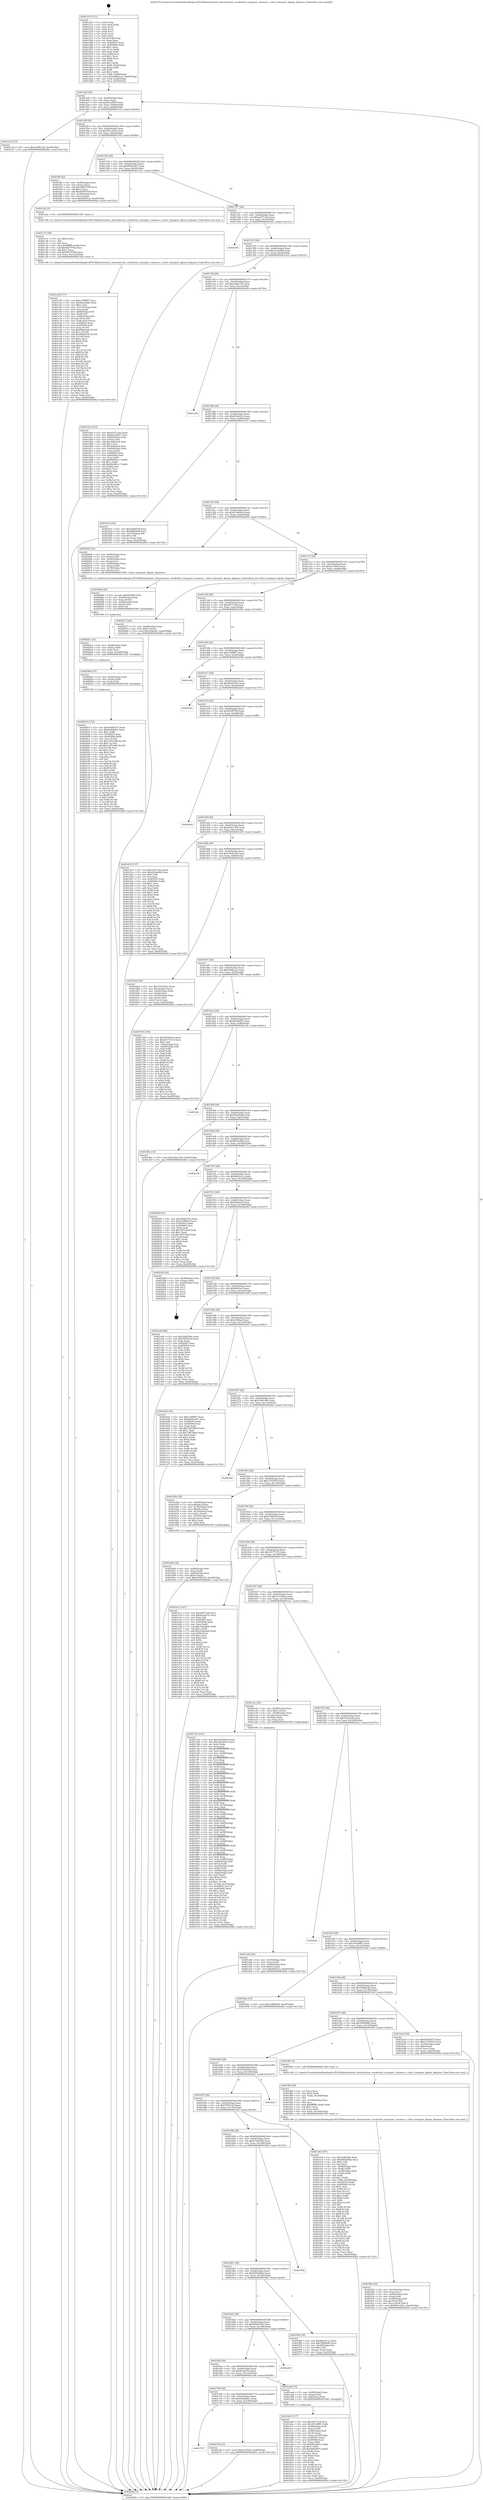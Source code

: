 digraph "0x401270" {
  label = "0x401270 (/mnt/c/Users/mathe/Desktop/tcc/POCII/binaries/extr_linuxnetvmw_vsockvirtio_transport_common.c_virtio_transport_dgram_dequeue_Final-ollvm.out::main(0))"
  labelloc = "t"
  node[shape=record]

  Entry [label="",width=0.3,height=0.3,shape=circle,fillcolor=black,style=filled]
  "0x4012df" [label="{
     0x4012df [32]\l
     | [instrs]\l
     &nbsp;&nbsp;0x4012df \<+6\>: mov -0xa0(%rbp),%eax\l
     &nbsp;&nbsp;0x4012e5 \<+2\>: mov %eax,%ecx\l
     &nbsp;&nbsp;0x4012e7 \<+6\>: sub $0x8a12f687,%ecx\l
     &nbsp;&nbsp;0x4012ed \<+6\>: mov %eax,-0xb4(%rbp)\l
     &nbsp;&nbsp;0x4012f3 \<+6\>: mov %ecx,-0xb8(%rbp)\l
     &nbsp;&nbsp;0x4012f9 \<+6\>: je 0000000000401e1d \<main+0xbad\>\l
  }"]
  "0x401e1d" [label="{
     0x401e1d [15]\l
     | [instrs]\l
     &nbsp;&nbsp;0x401e1d \<+10\>: movl $0xe365b12b,-0xa0(%rbp)\l
     &nbsp;&nbsp;0x401e27 \<+5\>: jmp 0000000000402462 \<main+0x11f2\>\l
  }"]
  "0x4012ff" [label="{
     0x4012ff [28]\l
     | [instrs]\l
     &nbsp;&nbsp;0x4012ff \<+5\>: jmp 0000000000401304 \<main+0x94\>\l
     &nbsp;&nbsp;0x401304 \<+6\>: mov -0xb4(%rbp),%eax\l
     &nbsp;&nbsp;0x40130a \<+5\>: sub $0x901ce83c,%eax\l
     &nbsp;&nbsp;0x40130f \<+6\>: mov %eax,-0xbc(%rbp)\l
     &nbsp;&nbsp;0x401315 \<+6\>: je 0000000000401fdf \<main+0xd6f\>\l
  }"]
  Exit [label="",width=0.3,height=0.3,shape=circle,fillcolor=black,style=filled,peripheries=2]
  "0x401fdf" [label="{
     0x401fdf [42]\l
     | [instrs]\l
     &nbsp;&nbsp;0x401fdf \<+4\>: mov -0x48(%rbp),%rax\l
     &nbsp;&nbsp;0x401fe3 \<+2\>: mov (%rax),%ecx\l
     &nbsp;&nbsp;0x401fe5 \<+6\>: sub $0x5b987558,%ecx\l
     &nbsp;&nbsp;0x401feb \<+3\>: add $0x1,%ecx\l
     &nbsp;&nbsp;0x401fee \<+6\>: add $0x5b987558,%ecx\l
     &nbsp;&nbsp;0x401ff4 \<+4\>: mov -0x48(%rbp),%rax\l
     &nbsp;&nbsp;0x401ff8 \<+2\>: mov %ecx,(%rax)\l
     &nbsp;&nbsp;0x401ffa \<+10\>: movl $0x8ef83ca,-0xa0(%rbp)\l
     &nbsp;&nbsp;0x402004 \<+5\>: jmp 0000000000402462 \<main+0x11f2\>\l
  }"]
  "0x40131b" [label="{
     0x40131b [28]\l
     | [instrs]\l
     &nbsp;&nbsp;0x40131b \<+5\>: jmp 0000000000401320 \<main+0xb0\>\l
     &nbsp;&nbsp;0x401320 \<+6\>: mov -0xb4(%rbp),%eax\l
     &nbsp;&nbsp;0x401326 \<+5\>: sub $0x9950e207,%eax\l
     &nbsp;&nbsp;0x40132b \<+6\>: mov %eax,-0xc0(%rbp)\l
     &nbsp;&nbsp;0x401331 \<+6\>: je 0000000000401c2c \<main+0x9bc\>\l
  }"]
  "0x401727" [label="{
     0x401727\l
  }", style=dashed]
  "0x401c2c" [label="{
     0x401c2c [5]\l
     | [instrs]\l
     &nbsp;&nbsp;0x401c2c \<+5\>: call 0000000000401160 \<next_i\>\l
     | [calls]\l
     &nbsp;&nbsp;0x401160 \{1\} (/mnt/c/Users/mathe/Desktop/tcc/POCII/binaries/extr_linuxnetvmw_vsockvirtio_transport_common.c_virtio_transport_dgram_dequeue_Final-ollvm.out::next_i)\l
  }"]
  "0x401337" [label="{
     0x401337 [28]\l
     | [instrs]\l
     &nbsp;&nbsp;0x401337 \<+5\>: jmp 000000000040133c \<main+0xcc\>\l
     &nbsp;&nbsp;0x40133c \<+6\>: mov -0xb4(%rbp),%eax\l
     &nbsp;&nbsp;0x401342 \<+5\>: sub $0xa2271cba,%eax\l
     &nbsp;&nbsp;0x401347 \<+6\>: mov %eax,-0xc4(%rbp)\l
     &nbsp;&nbsp;0x40134d \<+6\>: je 000000000040239c \<main+0x112c\>\l
  }"]
  "0x40215d" [label="{
     0x40215d [15]\l
     | [instrs]\l
     &nbsp;&nbsp;0x40215d \<+10\>: movl $0xaec796cf,-0xa0(%rbp)\l
     &nbsp;&nbsp;0x402167 \<+5\>: jmp 0000000000402462 \<main+0x11f2\>\l
  }"]
  "0x40239c" [label="{
     0x40239c\l
  }", style=dashed]
  "0x401353" [label="{
     0x401353 [28]\l
     | [instrs]\l
     &nbsp;&nbsp;0x401353 \<+5\>: jmp 0000000000401358 \<main+0xe8\>\l
     &nbsp;&nbsp;0x401358 \<+6\>: mov -0xb4(%rbp),%eax\l
     &nbsp;&nbsp;0x40135e \<+5\>: sub $0xa2c2a86d,%eax\l
     &nbsp;&nbsp;0x401363 \<+6\>: mov %eax,-0xc8(%rbp)\l
     &nbsp;&nbsp;0x401369 \<+6\>: je 0000000000401da2 \<main+0xb32\>\l
  }"]
  "0x4020c5" [label="{
     0x4020c5 [152]\l
     | [instrs]\l
     &nbsp;&nbsp;0x4020c5 \<+5\>: mov $0xd02b0333,%eax\l
     &nbsp;&nbsp;0x4020ca \<+5\>: mov $0x6e4db9e1,%ecx\l
     &nbsp;&nbsp;0x4020cf \<+3\>: mov $0x1,%r8b\l
     &nbsp;&nbsp;0x4020d2 \<+7\>: mov 0x40505c,%esi\l
     &nbsp;&nbsp;0x4020d9 \<+8\>: mov 0x405064,%r9d\l
     &nbsp;&nbsp;0x4020e1 \<+3\>: mov %esi,%r10d\l
     &nbsp;&nbsp;0x4020e4 \<+7\>: sub $0x1a87c496,%r10d\l
     &nbsp;&nbsp;0x4020eb \<+4\>: sub $0x1,%r10d\l
     &nbsp;&nbsp;0x4020ef \<+7\>: add $0x1a87c496,%r10d\l
     &nbsp;&nbsp;0x4020f6 \<+4\>: imul %r10d,%esi\l
     &nbsp;&nbsp;0x4020fa \<+3\>: and $0x1,%esi\l
     &nbsp;&nbsp;0x4020fd \<+3\>: cmp $0x0,%esi\l
     &nbsp;&nbsp;0x402100 \<+4\>: sete %r11b\l
     &nbsp;&nbsp;0x402104 \<+4\>: cmp $0xa,%r9d\l
     &nbsp;&nbsp;0x402108 \<+3\>: setl %bl\l
     &nbsp;&nbsp;0x40210b \<+3\>: mov %r11b,%r14b\l
     &nbsp;&nbsp;0x40210e \<+4\>: xor $0xff,%r14b\l
     &nbsp;&nbsp;0x402112 \<+3\>: mov %bl,%r15b\l
     &nbsp;&nbsp;0x402115 \<+4\>: xor $0xff,%r15b\l
     &nbsp;&nbsp;0x402119 \<+4\>: xor $0x1,%r8b\l
     &nbsp;&nbsp;0x40211d \<+3\>: mov %r14b,%r12b\l
     &nbsp;&nbsp;0x402120 \<+4\>: and $0xff,%r12b\l
     &nbsp;&nbsp;0x402124 \<+3\>: and %r8b,%r11b\l
     &nbsp;&nbsp;0x402127 \<+3\>: mov %r15b,%r13b\l
     &nbsp;&nbsp;0x40212a \<+4\>: and $0xff,%r13b\l
     &nbsp;&nbsp;0x40212e \<+3\>: and %r8b,%bl\l
     &nbsp;&nbsp;0x402131 \<+3\>: or %r11b,%r12b\l
     &nbsp;&nbsp;0x402134 \<+3\>: or %bl,%r13b\l
     &nbsp;&nbsp;0x402137 \<+3\>: xor %r13b,%r12b\l
     &nbsp;&nbsp;0x40213a \<+3\>: or %r15b,%r14b\l
     &nbsp;&nbsp;0x40213d \<+4\>: xor $0xff,%r14b\l
     &nbsp;&nbsp;0x402141 \<+4\>: or $0x1,%r8b\l
     &nbsp;&nbsp;0x402145 \<+3\>: and %r8b,%r14b\l
     &nbsp;&nbsp;0x402148 \<+3\>: or %r14b,%r12b\l
     &nbsp;&nbsp;0x40214b \<+4\>: test $0x1,%r12b\l
     &nbsp;&nbsp;0x40214f \<+3\>: cmovne %ecx,%eax\l
     &nbsp;&nbsp;0x402152 \<+6\>: mov %eax,-0xa0(%rbp)\l
     &nbsp;&nbsp;0x402158 \<+5\>: jmp 0000000000402462 \<main+0x11f2\>\l
  }"]
  "0x401da2" [label="{
     0x401da2 [123]\l
     | [instrs]\l
     &nbsp;&nbsp;0x401da2 \<+5\>: mov $0xa2271cba,%eax\l
     &nbsp;&nbsp;0x401da7 \<+5\>: mov $0x8a12f687,%ecx\l
     &nbsp;&nbsp;0x401dac \<+4\>: mov -0x60(%rbp),%rdx\l
     &nbsp;&nbsp;0x401db0 \<+2\>: mov (%rdx),%esi\l
     &nbsp;&nbsp;0x401db2 \<+6\>: add $0x3b9afca4,%esi\l
     &nbsp;&nbsp;0x401db8 \<+3\>: add $0x1,%esi\l
     &nbsp;&nbsp;0x401dbb \<+6\>: sub $0x3b9afca4,%esi\l
     &nbsp;&nbsp;0x401dc1 \<+4\>: mov -0x60(%rbp),%rdx\l
     &nbsp;&nbsp;0x401dc5 \<+2\>: mov %esi,(%rdx)\l
     &nbsp;&nbsp;0x401dc7 \<+7\>: mov 0x40505c,%esi\l
     &nbsp;&nbsp;0x401dce \<+7\>: mov 0x405064,%edi\l
     &nbsp;&nbsp;0x401dd5 \<+3\>: mov %esi,%r8d\l
     &nbsp;&nbsp;0x401dd8 \<+7\>: sub $0x9040b1c7,%r8d\l
     &nbsp;&nbsp;0x401ddf \<+4\>: sub $0x1,%r8d\l
     &nbsp;&nbsp;0x401de3 \<+7\>: add $0x9040b1c7,%r8d\l
     &nbsp;&nbsp;0x401dea \<+4\>: imul %r8d,%esi\l
     &nbsp;&nbsp;0x401dee \<+3\>: and $0x1,%esi\l
     &nbsp;&nbsp;0x401df1 \<+3\>: cmp $0x0,%esi\l
     &nbsp;&nbsp;0x401df4 \<+4\>: sete %r9b\l
     &nbsp;&nbsp;0x401df8 \<+3\>: cmp $0xa,%edi\l
     &nbsp;&nbsp;0x401dfb \<+4\>: setl %r10b\l
     &nbsp;&nbsp;0x401dff \<+3\>: mov %r9b,%r11b\l
     &nbsp;&nbsp;0x401e02 \<+3\>: and %r10b,%r11b\l
     &nbsp;&nbsp;0x401e05 \<+3\>: xor %r10b,%r9b\l
     &nbsp;&nbsp;0x401e08 \<+3\>: or %r9b,%r11b\l
     &nbsp;&nbsp;0x401e0b \<+4\>: test $0x1,%r11b\l
     &nbsp;&nbsp;0x401e0f \<+3\>: cmovne %ecx,%eax\l
     &nbsp;&nbsp;0x401e12 \<+6\>: mov %eax,-0xa0(%rbp)\l
     &nbsp;&nbsp;0x401e18 \<+5\>: jmp 0000000000402462 \<main+0x11f2\>\l
  }"]
  "0x40136f" [label="{
     0x40136f [28]\l
     | [instrs]\l
     &nbsp;&nbsp;0x40136f \<+5\>: jmp 0000000000401374 \<main+0x104\>\l
     &nbsp;&nbsp;0x401374 \<+6\>: mov -0xb4(%rbp),%eax\l
     &nbsp;&nbsp;0x40137a \<+5\>: sub $0xa3bb1ef7,%eax\l
     &nbsp;&nbsp;0x40137f \<+6\>: mov %eax,-0xcc(%rbp)\l
     &nbsp;&nbsp;0x401385 \<+6\>: je 0000000000401a04 \<main+0x794\>\l
  }"]
  "0x4020b6" [label="{
     0x4020b6 [15]\l
     | [instrs]\l
     &nbsp;&nbsp;0x4020b6 \<+4\>: mov -0x50(%rbp),%rdx\l
     &nbsp;&nbsp;0x4020ba \<+3\>: mov (%rdx),%rdx\l
     &nbsp;&nbsp;0x4020bd \<+3\>: mov %rdx,%rdi\l
     &nbsp;&nbsp;0x4020c0 \<+5\>: call 0000000000401030 \<free@plt\>\l
     | [calls]\l
     &nbsp;&nbsp;0x401030 \{1\} (unknown)\l
  }"]
  "0x401a04" [label="{
     0x401a04\l
  }", style=dashed]
  "0x40138b" [label="{
     0x40138b [28]\l
     | [instrs]\l
     &nbsp;&nbsp;0x40138b \<+5\>: jmp 0000000000401390 \<main+0x120\>\l
     &nbsp;&nbsp;0x401390 \<+6\>: mov -0xb4(%rbp),%eax\l
     &nbsp;&nbsp;0x401396 \<+5\>: sub $0xa524443c,%eax\l
     &nbsp;&nbsp;0x40139b \<+6\>: mov %eax,-0xd0(%rbp)\l
     &nbsp;&nbsp;0x4013a1 \<+6\>: je 000000000040191e \<main+0x6ae\>\l
  }"]
  "0x4020a1" [label="{
     0x4020a1 [21]\l
     | [instrs]\l
     &nbsp;&nbsp;0x4020a1 \<+4\>: mov -0x68(%rbp),%rdx\l
     &nbsp;&nbsp;0x4020a5 \<+3\>: mov (%rdx),%rdx\l
     &nbsp;&nbsp;0x4020a8 \<+3\>: mov %rdx,%rdi\l
     &nbsp;&nbsp;0x4020ab \<+6\>: mov %eax,-0x168(%rbp)\l
     &nbsp;&nbsp;0x4020b1 \<+5\>: call 0000000000401030 \<free@plt\>\l
     | [calls]\l
     &nbsp;&nbsp;0x401030 \{1\} (unknown)\l
  }"]
  "0x40191e" [label="{
     0x40191e [30]\l
     | [instrs]\l
     &nbsp;&nbsp;0x40191e \<+5\>: mov $0x230bf10f,%eax\l
     &nbsp;&nbsp;0x401923 \<+5\>: mov $0x6f8630f0,%ecx\l
     &nbsp;&nbsp;0x401928 \<+3\>: mov -0x31(%rbp),%dl\l
     &nbsp;&nbsp;0x40192b \<+3\>: test $0x1,%dl\l
     &nbsp;&nbsp;0x40192e \<+3\>: cmovne %ecx,%eax\l
     &nbsp;&nbsp;0x401931 \<+6\>: mov %eax,-0xa0(%rbp)\l
     &nbsp;&nbsp;0x401937 \<+5\>: jmp 0000000000402462 \<main+0x11f2\>\l
  }"]
  "0x4013a7" [label="{
     0x4013a7 [28]\l
     | [instrs]\l
     &nbsp;&nbsp;0x4013a7 \<+5\>: jmp 00000000004013ac \<main+0x13c\>\l
     &nbsp;&nbsp;0x4013ac \<+6\>: mov -0xb4(%rbp),%eax\l
     &nbsp;&nbsp;0x4013b2 \<+5\>: sub $0xa7a996c0,%eax\l
     &nbsp;&nbsp;0x4013b7 \<+6\>: mov %eax,-0xd4(%rbp)\l
     &nbsp;&nbsp;0x4013bd \<+6\>: je 0000000000402064 \<main+0xdf4\>\l
  }"]
  "0x402084" [label="{
     0x402084 [29]\l
     | [instrs]\l
     &nbsp;&nbsp;0x402084 \<+10\>: movabs $0x4030b6,%rdi\l
     &nbsp;&nbsp;0x40208e \<+4\>: mov -0x40(%rbp),%rdx\l
     &nbsp;&nbsp;0x402092 \<+2\>: mov %eax,(%rdx)\l
     &nbsp;&nbsp;0x402094 \<+4\>: mov -0x40(%rbp),%rdx\l
     &nbsp;&nbsp;0x402098 \<+2\>: mov (%rdx),%esi\l
     &nbsp;&nbsp;0x40209a \<+2\>: mov $0x0,%al\l
     &nbsp;&nbsp;0x40209c \<+5\>: call 0000000000401040 \<printf@plt\>\l
     | [calls]\l
     &nbsp;&nbsp;0x401040 \{1\} (unknown)\l
  }"]
  "0x402064" [label="{
     0x402064 [32]\l
     | [instrs]\l
     &nbsp;&nbsp;0x402064 \<+4\>: mov -0x68(%rbp),%rax\l
     &nbsp;&nbsp;0x402068 \<+3\>: mov (%rax),%rdi\l
     &nbsp;&nbsp;0x40206b \<+4\>: mov -0x50(%rbp),%rax\l
     &nbsp;&nbsp;0x40206f \<+3\>: mov (%rax),%rsi\l
     &nbsp;&nbsp;0x402072 \<+4\>: mov -0x80(%rbp),%rax\l
     &nbsp;&nbsp;0x402076 \<+3\>: mov (%rax),%rdx\l
     &nbsp;&nbsp;0x402079 \<+4\>: mov -0x78(%rbp),%rax\l
     &nbsp;&nbsp;0x40207d \<+2\>: mov (%rax),%ecx\l
     &nbsp;&nbsp;0x40207f \<+5\>: call 0000000000401240 \<virtio_transport_dgram_dequeue\>\l
     | [calls]\l
     &nbsp;&nbsp;0x401240 \{1\} (/mnt/c/Users/mathe/Desktop/tcc/POCII/binaries/extr_linuxnetvmw_vsockvirtio_transport_common.c_virtio_transport_dgram_dequeue_Final-ollvm.out::virtio_transport_dgram_dequeue)\l
  }"]
  "0x4013c3" [label="{
     0x4013c3 [28]\l
     | [instrs]\l
     &nbsp;&nbsp;0x4013c3 \<+5\>: jmp 00000000004013c8 \<main+0x158\>\l
     &nbsp;&nbsp;0x4013c8 \<+6\>: mov -0xb4(%rbp),%eax\l
     &nbsp;&nbsp;0x4013ce \<+5\>: sub $0xaec796cf,%eax\l
     &nbsp;&nbsp;0x4013d3 \<+6\>: mov %eax,-0xd8(%rbp)\l
     &nbsp;&nbsp;0x4013d9 \<+6\>: je 0000000000402273 \<main+0x1003\>\l
  }"]
  "0x401fb5" [label="{
     0x401fb5 [42]\l
     | [instrs]\l
     &nbsp;&nbsp;0x401fb5 \<+6\>: mov -0x164(%rbp),%ecx\l
     &nbsp;&nbsp;0x401fbb \<+3\>: imul %eax,%ecx\l
     &nbsp;&nbsp;0x401fbe \<+4\>: mov -0x50(%rbp),%rdi\l
     &nbsp;&nbsp;0x401fc2 \<+3\>: mov (%rdi),%rdi\l
     &nbsp;&nbsp;0x401fc5 \<+4\>: mov -0x48(%rbp),%r8\l
     &nbsp;&nbsp;0x401fc9 \<+3\>: movslq (%r8),%r8\l
     &nbsp;&nbsp;0x401fcc \<+4\>: mov %ecx,(%rdi,%r8,4)\l
     &nbsp;&nbsp;0x401fd0 \<+10\>: movl $0x901ce83c,-0xa0(%rbp)\l
     &nbsp;&nbsp;0x401fda \<+5\>: jmp 0000000000402462 \<main+0x11f2\>\l
  }"]
  "0x402273" [label="{
     0x402273 [28]\l
     | [instrs]\l
     &nbsp;&nbsp;0x402273 \<+7\>: mov -0x98(%rbp),%rax\l
     &nbsp;&nbsp;0x40227a \<+6\>: movl $0x0,(%rax)\l
     &nbsp;&nbsp;0x402280 \<+10\>: movl $0x429eed1,-0xa0(%rbp)\l
     &nbsp;&nbsp;0x40228a \<+5\>: jmp 0000000000402462 \<main+0x11f2\>\l
  }"]
  "0x4013df" [label="{
     0x4013df [28]\l
     | [instrs]\l
     &nbsp;&nbsp;0x4013df \<+5\>: jmp 00000000004013e4 \<main+0x174\>\l
     &nbsp;&nbsp;0x4013e4 \<+6\>: mov -0xb4(%rbp),%eax\l
     &nbsp;&nbsp;0x4013ea \<+5\>: sub $0xaf677a3f,%eax\l
     &nbsp;&nbsp;0x4013ef \<+6\>: mov %eax,-0xdc(%rbp)\l
     &nbsp;&nbsp;0x4013f5 \<+6\>: je 000000000040230d \<main+0x109d\>\l
  }"]
  "0x401f89" [label="{
     0x401f89 [44]\l
     | [instrs]\l
     &nbsp;&nbsp;0x401f89 \<+2\>: xor %ecx,%ecx\l
     &nbsp;&nbsp;0x401f8b \<+5\>: mov $0x2,%edx\l
     &nbsp;&nbsp;0x401f90 \<+6\>: mov %edx,-0x160(%rbp)\l
     &nbsp;&nbsp;0x401f96 \<+1\>: cltd\l
     &nbsp;&nbsp;0x401f97 \<+6\>: mov -0x160(%rbp),%esi\l
     &nbsp;&nbsp;0x401f9d \<+2\>: idiv %esi\l
     &nbsp;&nbsp;0x401f9f \<+6\>: imul $0xfffffffe,%edx,%edx\l
     &nbsp;&nbsp;0x401fa5 \<+3\>: sub $0x1,%ecx\l
     &nbsp;&nbsp;0x401fa8 \<+2\>: sub %ecx,%edx\l
     &nbsp;&nbsp;0x401faa \<+6\>: mov %edx,-0x164(%rbp)\l
     &nbsp;&nbsp;0x401fb0 \<+5\>: call 0000000000401160 \<next_i\>\l
     | [calls]\l
     &nbsp;&nbsp;0x401160 \{1\} (/mnt/c/Users/mathe/Desktop/tcc/POCII/binaries/extr_linuxnetvmw_vsockvirtio_transport_common.c_virtio_transport_dgram_dequeue_Final-ollvm.out::next_i)\l
  }"]
  "0x40230d" [label="{
     0x40230d\l
  }", style=dashed]
  "0x4013fb" [label="{
     0x4013fb [28]\l
     | [instrs]\l
     &nbsp;&nbsp;0x4013fb \<+5\>: jmp 0000000000401400 \<main+0x190\>\l
     &nbsp;&nbsp;0x401400 \<+6\>: mov -0xb4(%rbp),%eax\l
     &nbsp;&nbsp;0x401406 \<+5\>: sub $0xcc5f8f87,%eax\l
     &nbsp;&nbsp;0x40140b \<+6\>: mov %eax,-0xe0(%rbp)\l
     &nbsp;&nbsp;0x401411 \<+6\>: je 0000000000402346 \<main+0x10d6\>\l
  }"]
  "0x401e49" [label="{
     0x401e49 [32]\l
     | [instrs]\l
     &nbsp;&nbsp;0x401e49 \<+4\>: mov -0x50(%rbp),%rdi\l
     &nbsp;&nbsp;0x401e4d \<+3\>: mov %rax,(%rdi)\l
     &nbsp;&nbsp;0x401e50 \<+4\>: mov -0x48(%rbp),%rax\l
     &nbsp;&nbsp;0x401e54 \<+6\>: movl $0x0,(%rax)\l
     &nbsp;&nbsp;0x401e5a \<+10\>: movl $0x8ef83ca,-0xa0(%rbp)\l
     &nbsp;&nbsp;0x401e64 \<+5\>: jmp 0000000000402462 \<main+0x11f2\>\l
  }"]
  "0x402346" [label="{
     0x402346\l
  }", style=dashed]
  "0x401417" [label="{
     0x401417 [28]\l
     | [instrs]\l
     &nbsp;&nbsp;0x401417 \<+5\>: jmp 000000000040141c \<main+0x1ac\>\l
     &nbsp;&nbsp;0x40141c \<+6\>: mov -0xb4(%rbp),%eax\l
     &nbsp;&nbsp;0x401422 \<+5\>: sub $0xd02b0333,%eax\l
     &nbsp;&nbsp;0x401427 \<+6\>: mov %eax,-0xe4(%rbp)\l
     &nbsp;&nbsp;0x40142d \<+6\>: je 00000000004023e3 \<main+0x1173\>\l
  }"]
  "0x401c59" [label="{
     0x401c59 [177]\l
     | [instrs]\l
     &nbsp;&nbsp;0x401c59 \<+5\>: mov $0xcc5f8f87,%ecx\l
     &nbsp;&nbsp;0x401c5e \<+5\>: mov $0xf6ae5a0b,%edx\l
     &nbsp;&nbsp;0x401c63 \<+3\>: mov $0x1,%sil\l
     &nbsp;&nbsp;0x401c66 \<+6\>: mov -0x15c(%rbp),%edi\l
     &nbsp;&nbsp;0x401c6c \<+3\>: imul %eax,%edi\l
     &nbsp;&nbsp;0x401c6f \<+4\>: mov -0x68(%rbp),%r8\l
     &nbsp;&nbsp;0x401c73 \<+3\>: mov (%r8),%r8\l
     &nbsp;&nbsp;0x401c76 \<+4\>: mov -0x60(%rbp),%r9\l
     &nbsp;&nbsp;0x401c7a \<+3\>: movslq (%r9),%r9\l
     &nbsp;&nbsp;0x401c7d \<+4\>: mov %edi,(%r8,%r9,4)\l
     &nbsp;&nbsp;0x401c81 \<+7\>: mov 0x40505c,%eax\l
     &nbsp;&nbsp;0x401c88 \<+7\>: mov 0x405064,%edi\l
     &nbsp;&nbsp;0x401c8f \<+3\>: mov %eax,%r10d\l
     &nbsp;&nbsp;0x401c92 \<+7\>: sub $0x99bef3a2,%r10d\l
     &nbsp;&nbsp;0x401c99 \<+4\>: sub $0x1,%r10d\l
     &nbsp;&nbsp;0x401c9d \<+7\>: add $0x99bef3a2,%r10d\l
     &nbsp;&nbsp;0x401ca4 \<+4\>: imul %r10d,%eax\l
     &nbsp;&nbsp;0x401ca8 \<+3\>: and $0x1,%eax\l
     &nbsp;&nbsp;0x401cab \<+3\>: cmp $0x0,%eax\l
     &nbsp;&nbsp;0x401cae \<+4\>: sete %r11b\l
     &nbsp;&nbsp;0x401cb2 \<+3\>: cmp $0xa,%edi\l
     &nbsp;&nbsp;0x401cb5 \<+3\>: setl %bl\l
     &nbsp;&nbsp;0x401cb8 \<+3\>: mov %r11b,%r14b\l
     &nbsp;&nbsp;0x401cbb \<+4\>: xor $0xff,%r14b\l
     &nbsp;&nbsp;0x401cbf \<+3\>: mov %bl,%r15b\l
     &nbsp;&nbsp;0x401cc2 \<+4\>: xor $0xff,%r15b\l
     &nbsp;&nbsp;0x401cc6 \<+4\>: xor $0x0,%sil\l
     &nbsp;&nbsp;0x401cca \<+3\>: mov %r14b,%r12b\l
     &nbsp;&nbsp;0x401ccd \<+4\>: and $0x0,%r12b\l
     &nbsp;&nbsp;0x401cd1 \<+3\>: and %sil,%r11b\l
     &nbsp;&nbsp;0x401cd4 \<+3\>: mov %r15b,%r13b\l
     &nbsp;&nbsp;0x401cd7 \<+4\>: and $0x0,%r13b\l
     &nbsp;&nbsp;0x401cdb \<+3\>: and %sil,%bl\l
     &nbsp;&nbsp;0x401cde \<+3\>: or %r11b,%r12b\l
     &nbsp;&nbsp;0x401ce1 \<+3\>: or %bl,%r13b\l
     &nbsp;&nbsp;0x401ce4 \<+3\>: xor %r13b,%r12b\l
     &nbsp;&nbsp;0x401ce7 \<+3\>: or %r15b,%r14b\l
     &nbsp;&nbsp;0x401cea \<+4\>: xor $0xff,%r14b\l
     &nbsp;&nbsp;0x401cee \<+4\>: or $0x0,%sil\l
     &nbsp;&nbsp;0x401cf2 \<+3\>: and %sil,%r14b\l
     &nbsp;&nbsp;0x401cf5 \<+3\>: or %r14b,%r12b\l
     &nbsp;&nbsp;0x401cf8 \<+4\>: test $0x1,%r12b\l
     &nbsp;&nbsp;0x401cfc \<+3\>: cmovne %edx,%ecx\l
     &nbsp;&nbsp;0x401cff \<+6\>: mov %ecx,-0xa0(%rbp)\l
     &nbsp;&nbsp;0x401d05 \<+5\>: jmp 0000000000402462 \<main+0x11f2\>\l
  }"]
  "0x4023e3" [label="{
     0x4023e3\l
  }", style=dashed]
  "0x401433" [label="{
     0x401433 [28]\l
     | [instrs]\l
     &nbsp;&nbsp;0x401433 \<+5\>: jmp 0000000000401438 \<main+0x1c8\>\l
     &nbsp;&nbsp;0x401438 \<+6\>: mov -0xb4(%rbp),%eax\l
     &nbsp;&nbsp;0x40143e \<+5\>: sub $0xd558f7d0,%eax\l
     &nbsp;&nbsp;0x401443 \<+6\>: mov %eax,-0xe8(%rbp)\l
     &nbsp;&nbsp;0x401449 \<+6\>: je 0000000000402264 \<main+0xff4\>\l
  }"]
  "0x401c31" [label="{
     0x401c31 [40]\l
     | [instrs]\l
     &nbsp;&nbsp;0x401c31 \<+5\>: mov $0x2,%ecx\l
     &nbsp;&nbsp;0x401c36 \<+1\>: cltd\l
     &nbsp;&nbsp;0x401c37 \<+2\>: idiv %ecx\l
     &nbsp;&nbsp;0x401c39 \<+6\>: imul $0xfffffffe,%edx,%ecx\l
     &nbsp;&nbsp;0x401c3f \<+6\>: sub $0x4827078a,%ecx\l
     &nbsp;&nbsp;0x401c45 \<+3\>: add $0x1,%ecx\l
     &nbsp;&nbsp;0x401c48 \<+6\>: add $0x4827078a,%ecx\l
     &nbsp;&nbsp;0x401c4e \<+6\>: mov %ecx,-0x15c(%rbp)\l
     &nbsp;&nbsp;0x401c54 \<+5\>: call 0000000000401160 \<next_i\>\l
     | [calls]\l
     &nbsp;&nbsp;0x401160 \{1\} (/mnt/c/Users/mathe/Desktop/tcc/POCII/binaries/extr_linuxnetvmw_vsockvirtio_transport_common.c_virtio_transport_dgram_dequeue_Final-ollvm.out::next_i)\l
  }"]
  "0x402264" [label="{
     0x402264\l
  }", style=dashed]
  "0x40144f" [label="{
     0x40144f [28]\l
     | [instrs]\l
     &nbsp;&nbsp;0x40144f \<+5\>: jmp 0000000000401454 \<main+0x1e4\>\l
     &nbsp;&nbsp;0x401454 \<+6\>: mov -0xb4(%rbp),%eax\l
     &nbsp;&nbsp;0x40145a \<+5\>: sub $0xe02a1354,%eax\l
     &nbsp;&nbsp;0x40145f \<+6\>: mov %eax,-0xec(%rbp)\l
     &nbsp;&nbsp;0x401465 \<+6\>: je 0000000000401d19 \<main+0xaa9\>\l
  }"]
  "0x401b8d" [label="{
     0x401b8d [32]\l
     | [instrs]\l
     &nbsp;&nbsp;0x401b8d \<+4\>: mov -0x68(%rbp),%rdi\l
     &nbsp;&nbsp;0x401b91 \<+3\>: mov %rax,(%rdi)\l
     &nbsp;&nbsp;0x401b94 \<+4\>: mov -0x60(%rbp),%rax\l
     &nbsp;&nbsp;0x401b98 \<+6\>: movl $0x0,(%rax)\l
     &nbsp;&nbsp;0x401b9e \<+10\>: movl $0xe365b12b,-0xa0(%rbp)\l
     &nbsp;&nbsp;0x401ba8 \<+5\>: jmp 0000000000402462 \<main+0x11f2\>\l
  }"]
  "0x401d19" [label="{
     0x401d19 [137]\l
     | [instrs]\l
     &nbsp;&nbsp;0x401d19 \<+5\>: mov $0xa2271cba,%eax\l
     &nbsp;&nbsp;0x401d1e \<+5\>: mov $0xa2c2a86d,%ecx\l
     &nbsp;&nbsp;0x401d23 \<+2\>: mov $0x1,%dl\l
     &nbsp;&nbsp;0x401d25 \<+2\>: xor %esi,%esi\l
     &nbsp;&nbsp;0x401d27 \<+7\>: mov 0x40505c,%edi\l
     &nbsp;&nbsp;0x401d2e \<+8\>: mov 0x405064,%r8d\l
     &nbsp;&nbsp;0x401d36 \<+3\>: sub $0x1,%esi\l
     &nbsp;&nbsp;0x401d39 \<+3\>: mov %edi,%r9d\l
     &nbsp;&nbsp;0x401d3c \<+3\>: add %esi,%r9d\l
     &nbsp;&nbsp;0x401d3f \<+4\>: imul %r9d,%edi\l
     &nbsp;&nbsp;0x401d43 \<+3\>: and $0x1,%edi\l
     &nbsp;&nbsp;0x401d46 \<+3\>: cmp $0x0,%edi\l
     &nbsp;&nbsp;0x401d49 \<+4\>: sete %r10b\l
     &nbsp;&nbsp;0x401d4d \<+4\>: cmp $0xa,%r8d\l
     &nbsp;&nbsp;0x401d51 \<+4\>: setl %r11b\l
     &nbsp;&nbsp;0x401d55 \<+3\>: mov %r10b,%bl\l
     &nbsp;&nbsp;0x401d58 \<+3\>: xor $0xff,%bl\l
     &nbsp;&nbsp;0x401d5b \<+3\>: mov %r11b,%r14b\l
     &nbsp;&nbsp;0x401d5e \<+4\>: xor $0xff,%r14b\l
     &nbsp;&nbsp;0x401d62 \<+3\>: xor $0x1,%dl\l
     &nbsp;&nbsp;0x401d65 \<+3\>: mov %bl,%r15b\l
     &nbsp;&nbsp;0x401d68 \<+4\>: and $0xff,%r15b\l
     &nbsp;&nbsp;0x401d6c \<+3\>: and %dl,%r10b\l
     &nbsp;&nbsp;0x401d6f \<+3\>: mov %r14b,%r12b\l
     &nbsp;&nbsp;0x401d72 \<+4\>: and $0xff,%r12b\l
     &nbsp;&nbsp;0x401d76 \<+3\>: and %dl,%r11b\l
     &nbsp;&nbsp;0x401d79 \<+3\>: or %r10b,%r15b\l
     &nbsp;&nbsp;0x401d7c \<+3\>: or %r11b,%r12b\l
     &nbsp;&nbsp;0x401d7f \<+3\>: xor %r12b,%r15b\l
     &nbsp;&nbsp;0x401d82 \<+3\>: or %r14b,%bl\l
     &nbsp;&nbsp;0x401d85 \<+3\>: xor $0xff,%bl\l
     &nbsp;&nbsp;0x401d88 \<+3\>: or $0x1,%dl\l
     &nbsp;&nbsp;0x401d8b \<+2\>: and %dl,%bl\l
     &nbsp;&nbsp;0x401d8d \<+3\>: or %bl,%r15b\l
     &nbsp;&nbsp;0x401d90 \<+4\>: test $0x1,%r15b\l
     &nbsp;&nbsp;0x401d94 \<+3\>: cmovne %ecx,%eax\l
     &nbsp;&nbsp;0x401d97 \<+6\>: mov %eax,-0xa0(%rbp)\l
     &nbsp;&nbsp;0x401d9d \<+5\>: jmp 0000000000402462 \<main+0x11f2\>\l
  }"]
  "0x40146b" [label="{
     0x40146b [28]\l
     | [instrs]\l
     &nbsp;&nbsp;0x40146b \<+5\>: jmp 0000000000401470 \<main+0x200\>\l
     &nbsp;&nbsp;0x401470 \<+6\>: mov -0xb4(%rbp),%eax\l
     &nbsp;&nbsp;0x401476 \<+5\>: sub $0xe365b12b,%eax\l
     &nbsp;&nbsp;0x40147b \<+6\>: mov %eax,-0xf0(%rbp)\l
     &nbsp;&nbsp;0x401481 \<+6\>: je 0000000000401bad \<main+0x93d\>\l
  }"]
  "0x401ab9" [label="{
     0x401ab9 [117]\l
     | [instrs]\l
     &nbsp;&nbsp;0x401ab9 \<+5\>: mov $0xaf677a3f,%ecx\l
     &nbsp;&nbsp;0x401abe \<+5\>: mov $0x38148f91,%edx\l
     &nbsp;&nbsp;0x401ac3 \<+7\>: mov -0x88(%rbp),%rdi\l
     &nbsp;&nbsp;0x401aca \<+2\>: mov %eax,(%rdi)\l
     &nbsp;&nbsp;0x401acc \<+7\>: mov -0x88(%rbp),%rdi\l
     &nbsp;&nbsp;0x401ad3 \<+2\>: mov (%rdi),%eax\l
     &nbsp;&nbsp;0x401ad5 \<+3\>: mov %eax,-0x30(%rbp)\l
     &nbsp;&nbsp;0x401ad8 \<+7\>: mov 0x40505c,%eax\l
     &nbsp;&nbsp;0x401adf \<+7\>: mov 0x405064,%esi\l
     &nbsp;&nbsp;0x401ae6 \<+3\>: mov %eax,%r8d\l
     &nbsp;&nbsp;0x401ae9 \<+7\>: sub $0x89438d7c,%r8d\l
     &nbsp;&nbsp;0x401af0 \<+4\>: sub $0x1,%r8d\l
     &nbsp;&nbsp;0x401af4 \<+7\>: add $0x89438d7c,%r8d\l
     &nbsp;&nbsp;0x401afb \<+4\>: imul %r8d,%eax\l
     &nbsp;&nbsp;0x401aff \<+3\>: and $0x1,%eax\l
     &nbsp;&nbsp;0x401b02 \<+3\>: cmp $0x0,%eax\l
     &nbsp;&nbsp;0x401b05 \<+4\>: sete %r9b\l
     &nbsp;&nbsp;0x401b09 \<+3\>: cmp $0xa,%esi\l
     &nbsp;&nbsp;0x401b0c \<+4\>: setl %r10b\l
     &nbsp;&nbsp;0x401b10 \<+3\>: mov %r9b,%r11b\l
     &nbsp;&nbsp;0x401b13 \<+3\>: and %r10b,%r11b\l
     &nbsp;&nbsp;0x401b16 \<+3\>: xor %r10b,%r9b\l
     &nbsp;&nbsp;0x401b19 \<+3\>: or %r9b,%r11b\l
     &nbsp;&nbsp;0x401b1c \<+4\>: test $0x1,%r11b\l
     &nbsp;&nbsp;0x401b20 \<+3\>: cmovne %edx,%ecx\l
     &nbsp;&nbsp;0x401b23 \<+6\>: mov %ecx,-0xa0(%rbp)\l
     &nbsp;&nbsp;0x401b29 \<+5\>: jmp 0000000000402462 \<main+0x11f2\>\l
  }"]
  "0x401bad" [label="{
     0x401bad [36]\l
     | [instrs]\l
     &nbsp;&nbsp;0x401bad \<+5\>: mov $0x33374b2c,%eax\l
     &nbsp;&nbsp;0x401bb2 \<+5\>: mov $0xcb3fbee,%ecx\l
     &nbsp;&nbsp;0x401bb7 \<+4\>: mov -0x60(%rbp),%rdx\l
     &nbsp;&nbsp;0x401bbb \<+2\>: mov (%rdx),%esi\l
     &nbsp;&nbsp;0x401bbd \<+4\>: mov -0x70(%rbp),%rdx\l
     &nbsp;&nbsp;0x401bc1 \<+2\>: cmp (%rdx),%esi\l
     &nbsp;&nbsp;0x401bc3 \<+3\>: cmovl %ecx,%eax\l
     &nbsp;&nbsp;0x401bc6 \<+6\>: mov %eax,-0xa0(%rbp)\l
     &nbsp;&nbsp;0x401bcc \<+5\>: jmp 0000000000402462 \<main+0x11f2\>\l
  }"]
  "0x401487" [label="{
     0x401487 [28]\l
     | [instrs]\l
     &nbsp;&nbsp;0x401487 \<+5\>: jmp 000000000040148c \<main+0x21c\>\l
     &nbsp;&nbsp;0x40148c \<+6\>: mov -0xb4(%rbp),%eax\l
     &nbsp;&nbsp;0x401492 \<+5\>: sub $0xe998aca3,%eax\l
     &nbsp;&nbsp;0x401497 \<+6\>: mov %eax,-0xf4(%rbp)\l
     &nbsp;&nbsp;0x40149d \<+6\>: je 0000000000401769 \<main+0x4f9\>\l
  }"]
  "0x40170b" [label="{
     0x40170b [28]\l
     | [instrs]\l
     &nbsp;&nbsp;0x40170b \<+5\>: jmp 0000000000401710 \<main+0x4a0\>\l
     &nbsp;&nbsp;0x401710 \<+6\>: mov -0xb4(%rbp),%eax\l
     &nbsp;&nbsp;0x401716 \<+5\>: sub $0x6e4db9e1,%eax\l
     &nbsp;&nbsp;0x40171b \<+6\>: mov %eax,-0x150(%rbp)\l
     &nbsp;&nbsp;0x401721 \<+6\>: je 000000000040215d \<main+0xeed\>\l
  }"]
  "0x401769" [label="{
     0x401769 [106]\l
     | [instrs]\l
     &nbsp;&nbsp;0x401769 \<+5\>: mov $0x435502e4,%eax\l
     &nbsp;&nbsp;0x40176e \<+5\>: mov $0x30177c15,%ecx\l
     &nbsp;&nbsp;0x401773 \<+2\>: mov $0x1,%dl\l
     &nbsp;&nbsp;0x401775 \<+7\>: mov -0x9a(%rbp),%sil\l
     &nbsp;&nbsp;0x40177c \<+7\>: mov -0x99(%rbp),%dil\l
     &nbsp;&nbsp;0x401783 \<+3\>: mov %sil,%r8b\l
     &nbsp;&nbsp;0x401786 \<+4\>: xor $0xff,%r8b\l
     &nbsp;&nbsp;0x40178a \<+3\>: mov %dil,%r9b\l
     &nbsp;&nbsp;0x40178d \<+4\>: xor $0xff,%r9b\l
     &nbsp;&nbsp;0x401791 \<+3\>: xor $0x1,%dl\l
     &nbsp;&nbsp;0x401794 \<+3\>: mov %r8b,%r10b\l
     &nbsp;&nbsp;0x401797 \<+4\>: and $0xff,%r10b\l
     &nbsp;&nbsp;0x40179b \<+3\>: and %dl,%sil\l
     &nbsp;&nbsp;0x40179e \<+3\>: mov %r9b,%r11b\l
     &nbsp;&nbsp;0x4017a1 \<+4\>: and $0xff,%r11b\l
     &nbsp;&nbsp;0x4017a5 \<+3\>: and %dl,%dil\l
     &nbsp;&nbsp;0x4017a8 \<+3\>: or %sil,%r10b\l
     &nbsp;&nbsp;0x4017ab \<+3\>: or %dil,%r11b\l
     &nbsp;&nbsp;0x4017ae \<+3\>: xor %r11b,%r10b\l
     &nbsp;&nbsp;0x4017b1 \<+3\>: or %r9b,%r8b\l
     &nbsp;&nbsp;0x4017b4 \<+4\>: xor $0xff,%r8b\l
     &nbsp;&nbsp;0x4017b8 \<+3\>: or $0x1,%dl\l
     &nbsp;&nbsp;0x4017bb \<+3\>: and %dl,%r8b\l
     &nbsp;&nbsp;0x4017be \<+3\>: or %r8b,%r10b\l
     &nbsp;&nbsp;0x4017c1 \<+4\>: test $0x1,%r10b\l
     &nbsp;&nbsp;0x4017c5 \<+3\>: cmovne %ecx,%eax\l
     &nbsp;&nbsp;0x4017c8 \<+6\>: mov %eax,-0xa0(%rbp)\l
     &nbsp;&nbsp;0x4017ce \<+5\>: jmp 0000000000402462 \<main+0x11f2\>\l
  }"]
  "0x4014a3" [label="{
     0x4014a3 [28]\l
     | [instrs]\l
     &nbsp;&nbsp;0x4014a3 \<+5\>: jmp 00000000004014a8 \<main+0x238\>\l
     &nbsp;&nbsp;0x4014a8 \<+6\>: mov -0xb4(%rbp),%eax\l
     &nbsp;&nbsp;0x4014ae \<+5\>: sub $0xf20e8dd7,%eax\l
     &nbsp;&nbsp;0x4014b3 \<+6\>: mov %eax,-0xf8(%rbp)\l
     &nbsp;&nbsp;0x4014b9 \<+6\>: je 000000000040216c \<main+0xefc\>\l
  }"]
  "0x402462" [label="{
     0x402462 [5]\l
     | [instrs]\l
     &nbsp;&nbsp;0x402462 \<+5\>: jmp 00000000004012df \<main+0x6f\>\l
  }"]
  "0x401270" [label="{
     0x401270 [111]\l
     | [instrs]\l
     &nbsp;&nbsp;0x401270 \<+1\>: push %rbp\l
     &nbsp;&nbsp;0x401271 \<+3\>: mov %rsp,%rbp\l
     &nbsp;&nbsp;0x401274 \<+2\>: push %r15\l
     &nbsp;&nbsp;0x401276 \<+2\>: push %r14\l
     &nbsp;&nbsp;0x401278 \<+2\>: push %r13\l
     &nbsp;&nbsp;0x40127a \<+2\>: push %r12\l
     &nbsp;&nbsp;0x40127c \<+1\>: push %rbx\l
     &nbsp;&nbsp;0x40127d \<+7\>: sub $0x168,%rsp\l
     &nbsp;&nbsp;0x401284 \<+2\>: xor %eax,%eax\l
     &nbsp;&nbsp;0x401286 \<+7\>: mov 0x40505c,%ecx\l
     &nbsp;&nbsp;0x40128d \<+7\>: mov 0x405064,%edx\l
     &nbsp;&nbsp;0x401294 \<+3\>: sub $0x1,%eax\l
     &nbsp;&nbsp;0x401297 \<+3\>: mov %ecx,%r8d\l
     &nbsp;&nbsp;0x40129a \<+3\>: add %eax,%r8d\l
     &nbsp;&nbsp;0x40129d \<+4\>: imul %r8d,%ecx\l
     &nbsp;&nbsp;0x4012a1 \<+3\>: and $0x1,%ecx\l
     &nbsp;&nbsp;0x4012a4 \<+3\>: cmp $0x0,%ecx\l
     &nbsp;&nbsp;0x4012a7 \<+4\>: sete %r9b\l
     &nbsp;&nbsp;0x4012ab \<+4\>: and $0x1,%r9b\l
     &nbsp;&nbsp;0x4012af \<+7\>: mov %r9b,-0x9a(%rbp)\l
     &nbsp;&nbsp;0x4012b6 \<+3\>: cmp $0xa,%edx\l
     &nbsp;&nbsp;0x4012b9 \<+4\>: setl %r9b\l
     &nbsp;&nbsp;0x4012bd \<+4\>: and $0x1,%r9b\l
     &nbsp;&nbsp;0x4012c1 \<+7\>: mov %r9b,-0x99(%rbp)\l
     &nbsp;&nbsp;0x4012c8 \<+10\>: movl $0xe998aca3,-0xa0(%rbp)\l
     &nbsp;&nbsp;0x4012d2 \<+6\>: mov %edi,-0xa4(%rbp)\l
     &nbsp;&nbsp;0x4012d8 \<+7\>: mov %rsi,-0xb0(%rbp)\l
  }"]
  "0x401aa6" [label="{
     0x401aa6 [19]\l
     | [instrs]\l
     &nbsp;&nbsp;0x401aa6 \<+7\>: mov -0x90(%rbp),%rax\l
     &nbsp;&nbsp;0x401aad \<+3\>: mov (%rax),%rax\l
     &nbsp;&nbsp;0x401ab0 \<+4\>: mov 0x8(%rax),%rdi\l
     &nbsp;&nbsp;0x401ab4 \<+5\>: call 0000000000401060 \<atoi@plt\>\l
     | [calls]\l
     &nbsp;&nbsp;0x401060 \{1\} (unknown)\l
  }"]
  "0x40216c" [label="{
     0x40216c\l
  }", style=dashed]
  "0x4014bf" [label="{
     0x4014bf [28]\l
     | [instrs]\l
     &nbsp;&nbsp;0x4014bf \<+5\>: jmp 00000000004014c4 \<main+0x254\>\l
     &nbsp;&nbsp;0x4014c4 \<+6\>: mov -0xb4(%rbp),%eax\l
     &nbsp;&nbsp;0x4014ca \<+5\>: sub $0xf6ae5a0b,%eax\l
     &nbsp;&nbsp;0x4014cf \<+6\>: mov %eax,-0xfc(%rbp)\l
     &nbsp;&nbsp;0x4014d5 \<+6\>: je 0000000000401d0a \<main+0xa9a\>\l
  }"]
  "0x4016ef" [label="{
     0x4016ef [28]\l
     | [instrs]\l
     &nbsp;&nbsp;0x4016ef \<+5\>: jmp 00000000004016f4 \<main+0x484\>\l
     &nbsp;&nbsp;0x4016f4 \<+6\>: mov -0xb4(%rbp),%eax\l
     &nbsp;&nbsp;0x4016fa \<+5\>: sub $0x6a3dcf7a,%eax\l
     &nbsp;&nbsp;0x4016ff \<+6\>: mov %eax,-0x14c(%rbp)\l
     &nbsp;&nbsp;0x401705 \<+6\>: je 0000000000401aa6 \<main+0x836\>\l
  }"]
  "0x401d0a" [label="{
     0x401d0a [15]\l
     | [instrs]\l
     &nbsp;&nbsp;0x401d0a \<+10\>: movl $0xe02a1354,-0xa0(%rbp)\l
     &nbsp;&nbsp;0x401d14 \<+5\>: jmp 0000000000402462 \<main+0x11f2\>\l
  }"]
  "0x4014db" [label="{
     0x4014db [28]\l
     | [instrs]\l
     &nbsp;&nbsp;0x4014db \<+5\>: jmp 00000000004014e0 \<main+0x270\>\l
     &nbsp;&nbsp;0x4014e0 \<+6\>: mov -0xb4(%rbp),%eax\l
     &nbsp;&nbsp;0x4014e6 \<+5\>: sub $0xf855edf4,%eax\l
     &nbsp;&nbsp;0x4014eb \<+6\>: mov %eax,-0x100(%rbp)\l
     &nbsp;&nbsp;0x4014f1 \<+6\>: je 000000000040217b \<main+0xf0b\>\l
  }"]
  "0x402204" [label="{
     0x402204\l
  }", style=dashed]
  "0x40217b" [label="{
     0x40217b\l
  }", style=dashed]
  "0x4014f7" [label="{
     0x4014f7 [28]\l
     | [instrs]\l
     &nbsp;&nbsp;0x4014f7 \<+5\>: jmp 00000000004014fc \<main+0x28c\>\l
     &nbsp;&nbsp;0x4014fc \<+6\>: mov -0xb4(%rbp),%eax\l
     &nbsp;&nbsp;0x401502 \<+5\>: sub $0xfbb32c1e,%eax\l
     &nbsp;&nbsp;0x401507 \<+6\>: mov %eax,-0x104(%rbp)\l
     &nbsp;&nbsp;0x40150d \<+6\>: je 0000000000402009 \<main+0xd99\>\l
  }"]
  "0x4016d3" [label="{
     0x4016d3 [28]\l
     | [instrs]\l
     &nbsp;&nbsp;0x4016d3 \<+5\>: jmp 00000000004016d8 \<main+0x468\>\l
     &nbsp;&nbsp;0x4016d8 \<+6\>: mov -0xb4(%rbp),%eax\l
     &nbsp;&nbsp;0x4016de \<+5\>: sub $0x698e63d5,%eax\l
     &nbsp;&nbsp;0x4016e3 \<+6\>: mov %eax,-0x148(%rbp)\l
     &nbsp;&nbsp;0x4016e9 \<+6\>: je 0000000000402204 \<main+0xf94\>\l
  }"]
  "0x402009" [label="{
     0x402009 [91]\l
     | [instrs]\l
     &nbsp;&nbsp;0x402009 \<+5\>: mov $0xd02b0333,%eax\l
     &nbsp;&nbsp;0x40200e \<+5\>: mov $0xa7a996c0,%ecx\l
     &nbsp;&nbsp;0x402013 \<+7\>: mov 0x40505c,%edx\l
     &nbsp;&nbsp;0x40201a \<+7\>: mov 0x405064,%esi\l
     &nbsp;&nbsp;0x402021 \<+2\>: mov %edx,%edi\l
     &nbsp;&nbsp;0x402023 \<+6\>: add $0x1857cbe8,%edi\l
     &nbsp;&nbsp;0x402029 \<+3\>: sub $0x1,%edi\l
     &nbsp;&nbsp;0x40202c \<+6\>: sub $0x1857cbe8,%edi\l
     &nbsp;&nbsp;0x402032 \<+3\>: imul %edi,%edx\l
     &nbsp;&nbsp;0x402035 \<+3\>: and $0x1,%edx\l
     &nbsp;&nbsp;0x402038 \<+3\>: cmp $0x0,%edx\l
     &nbsp;&nbsp;0x40203b \<+4\>: sete %r8b\l
     &nbsp;&nbsp;0x40203f \<+3\>: cmp $0xa,%esi\l
     &nbsp;&nbsp;0x402042 \<+4\>: setl %r9b\l
     &nbsp;&nbsp;0x402046 \<+3\>: mov %r8b,%r10b\l
     &nbsp;&nbsp;0x402049 \<+3\>: and %r9b,%r10b\l
     &nbsp;&nbsp;0x40204c \<+3\>: xor %r9b,%r8b\l
     &nbsp;&nbsp;0x40204f \<+3\>: or %r8b,%r10b\l
     &nbsp;&nbsp;0x402052 \<+4\>: test $0x1,%r10b\l
     &nbsp;&nbsp;0x402056 \<+3\>: cmovne %ecx,%eax\l
     &nbsp;&nbsp;0x402059 \<+6\>: mov %eax,-0xa0(%rbp)\l
     &nbsp;&nbsp;0x40205f \<+5\>: jmp 0000000000402462 \<main+0x11f2\>\l
  }"]
  "0x401513" [label="{
     0x401513 [28]\l
     | [instrs]\l
     &nbsp;&nbsp;0x401513 \<+5\>: jmp 0000000000401518 \<main+0x2a8\>\l
     &nbsp;&nbsp;0x401518 \<+6\>: mov -0xb4(%rbp),%eax\l
     &nbsp;&nbsp;0x40151e \<+5\>: sub $0x429eed1,%eax\l
     &nbsp;&nbsp;0x401523 \<+6\>: mov %eax,-0x108(%rbp)\l
     &nbsp;&nbsp;0x401529 \<+6\>: je 000000000040228f \<main+0x101f\>\l
  }"]
  "0x401f66" [label="{
     0x401f66 [30]\l
     | [instrs]\l
     &nbsp;&nbsp;0x401f66 \<+5\>: mov $0xfbb32c1e,%eax\l
     &nbsp;&nbsp;0x401f6b \<+5\>: mov $0x3f569e68,%ecx\l
     &nbsp;&nbsp;0x401f70 \<+3\>: mov -0x29(%rbp),%dl\l
     &nbsp;&nbsp;0x401f73 \<+3\>: test $0x1,%dl\l
     &nbsp;&nbsp;0x401f76 \<+3\>: cmovne %ecx,%eax\l
     &nbsp;&nbsp;0x401f79 \<+6\>: mov %eax,-0xa0(%rbp)\l
     &nbsp;&nbsp;0x401f7f \<+5\>: jmp 0000000000402462 \<main+0x11f2\>\l
  }"]
  "0x40228f" [label="{
     0x40228f [24]\l
     | [instrs]\l
     &nbsp;&nbsp;0x40228f \<+7\>: mov -0x98(%rbp),%rax\l
     &nbsp;&nbsp;0x402296 \<+2\>: mov (%rax),%eax\l
     &nbsp;&nbsp;0x402298 \<+4\>: lea -0x28(%rbp),%rsp\l
     &nbsp;&nbsp;0x40229c \<+1\>: pop %rbx\l
     &nbsp;&nbsp;0x40229d \<+2\>: pop %r12\l
     &nbsp;&nbsp;0x40229f \<+2\>: pop %r13\l
     &nbsp;&nbsp;0x4022a1 \<+2\>: pop %r14\l
     &nbsp;&nbsp;0x4022a3 \<+2\>: pop %r15\l
     &nbsp;&nbsp;0x4022a5 \<+1\>: pop %rbp\l
     &nbsp;&nbsp;0x4022a6 \<+1\>: ret\l
  }"]
  "0x40152f" [label="{
     0x40152f [28]\l
     | [instrs]\l
     &nbsp;&nbsp;0x40152f \<+5\>: jmp 0000000000401534 \<main+0x2c4\>\l
     &nbsp;&nbsp;0x401534 \<+6\>: mov -0xb4(%rbp),%eax\l
     &nbsp;&nbsp;0x40153a \<+5\>: sub $0x8ef83ca,%eax\l
     &nbsp;&nbsp;0x40153f \<+6\>: mov %eax,-0x10c(%rbp)\l
     &nbsp;&nbsp;0x401545 \<+6\>: je 0000000000401e69 \<main+0xbf9\>\l
  }"]
  "0x4016b7" [label="{
     0x4016b7 [28]\l
     | [instrs]\l
     &nbsp;&nbsp;0x4016b7 \<+5\>: jmp 00000000004016bc \<main+0x44c\>\l
     &nbsp;&nbsp;0x4016bc \<+6\>: mov -0xb4(%rbp),%eax\l
     &nbsp;&nbsp;0x4016c2 \<+5\>: sub $0x66520b0a,%eax\l
     &nbsp;&nbsp;0x4016c7 \<+6\>: mov %eax,-0x144(%rbp)\l
     &nbsp;&nbsp;0x4016cd \<+6\>: je 0000000000401f66 \<main+0xcf6\>\l
  }"]
  "0x401e69" [label="{
     0x401e69 [86]\l
     | [instrs]\l
     &nbsp;&nbsp;0x401e69 \<+5\>: mov $0x1bdf108e,%eax\l
     &nbsp;&nbsp;0x401e6e \<+5\>: mov $0x5591f12d,%ecx\l
     &nbsp;&nbsp;0x401e73 \<+2\>: xor %edx,%edx\l
     &nbsp;&nbsp;0x401e75 \<+7\>: mov 0x40505c,%esi\l
     &nbsp;&nbsp;0x401e7c \<+7\>: mov 0x405064,%edi\l
     &nbsp;&nbsp;0x401e83 \<+3\>: sub $0x1,%edx\l
     &nbsp;&nbsp;0x401e86 \<+3\>: mov %esi,%r8d\l
     &nbsp;&nbsp;0x401e89 \<+3\>: add %edx,%r8d\l
     &nbsp;&nbsp;0x401e8c \<+4\>: imul %r8d,%esi\l
     &nbsp;&nbsp;0x401e90 \<+3\>: and $0x1,%esi\l
     &nbsp;&nbsp;0x401e93 \<+3\>: cmp $0x0,%esi\l
     &nbsp;&nbsp;0x401e96 \<+4\>: sete %r9b\l
     &nbsp;&nbsp;0x401e9a \<+3\>: cmp $0xa,%edi\l
     &nbsp;&nbsp;0x401e9d \<+4\>: setl %r10b\l
     &nbsp;&nbsp;0x401ea1 \<+3\>: mov %r9b,%r11b\l
     &nbsp;&nbsp;0x401ea4 \<+3\>: and %r10b,%r11b\l
     &nbsp;&nbsp;0x401ea7 \<+3\>: xor %r10b,%r9b\l
     &nbsp;&nbsp;0x401eaa \<+3\>: or %r9b,%r11b\l
     &nbsp;&nbsp;0x401ead \<+4\>: test $0x1,%r11b\l
     &nbsp;&nbsp;0x401eb1 \<+3\>: cmovne %ecx,%eax\l
     &nbsp;&nbsp;0x401eb4 \<+6\>: mov %eax,-0xa0(%rbp)\l
     &nbsp;&nbsp;0x401eba \<+5\>: jmp 0000000000402462 \<main+0x11f2\>\l
  }"]
  "0x40154b" [label="{
     0x40154b [28]\l
     | [instrs]\l
     &nbsp;&nbsp;0x40154b \<+5\>: jmp 0000000000401550 \<main+0x2e0\>\l
     &nbsp;&nbsp;0x401550 \<+6\>: mov -0xb4(%rbp),%eax\l
     &nbsp;&nbsp;0x401556 \<+5\>: sub $0xcb3fbee,%eax\l
     &nbsp;&nbsp;0x40155b \<+6\>: mov %eax,-0x110(%rbp)\l
     &nbsp;&nbsp;0x401561 \<+6\>: je 0000000000401bd1 \<main+0x961\>\l
  }"]
  "0x401992" [label="{
     0x401992\l
  }", style=dashed]
  "0x401bd1" [label="{
     0x401bd1 [91]\l
     | [instrs]\l
     &nbsp;&nbsp;0x401bd1 \<+5\>: mov $0xcc5f8f87,%eax\l
     &nbsp;&nbsp;0x401bd6 \<+5\>: mov $0x9950e207,%ecx\l
     &nbsp;&nbsp;0x401bdb \<+7\>: mov 0x40505c,%edx\l
     &nbsp;&nbsp;0x401be2 \<+7\>: mov 0x405064,%esi\l
     &nbsp;&nbsp;0x401be9 \<+2\>: mov %edx,%edi\l
     &nbsp;&nbsp;0x401beb \<+6\>: add $0x7d67db62,%edi\l
     &nbsp;&nbsp;0x401bf1 \<+3\>: sub $0x1,%edi\l
     &nbsp;&nbsp;0x401bf4 \<+6\>: sub $0x7d67db62,%edi\l
     &nbsp;&nbsp;0x401bfa \<+3\>: imul %edi,%edx\l
     &nbsp;&nbsp;0x401bfd \<+3\>: and $0x1,%edx\l
     &nbsp;&nbsp;0x401c00 \<+3\>: cmp $0x0,%edx\l
     &nbsp;&nbsp;0x401c03 \<+4\>: sete %r8b\l
     &nbsp;&nbsp;0x401c07 \<+3\>: cmp $0xa,%esi\l
     &nbsp;&nbsp;0x401c0a \<+4\>: setl %r9b\l
     &nbsp;&nbsp;0x401c0e \<+3\>: mov %r8b,%r10b\l
     &nbsp;&nbsp;0x401c11 \<+3\>: and %r9b,%r10b\l
     &nbsp;&nbsp;0x401c14 \<+3\>: xor %r9b,%r8b\l
     &nbsp;&nbsp;0x401c17 \<+3\>: or %r8b,%r10b\l
     &nbsp;&nbsp;0x401c1a \<+4\>: test $0x1,%r10b\l
     &nbsp;&nbsp;0x401c1e \<+3\>: cmovne %ecx,%eax\l
     &nbsp;&nbsp;0x401c21 \<+6\>: mov %eax,-0xa0(%rbp)\l
     &nbsp;&nbsp;0x401c27 \<+5\>: jmp 0000000000402462 \<main+0x11f2\>\l
  }"]
  "0x401567" [label="{
     0x401567 [28]\l
     | [instrs]\l
     &nbsp;&nbsp;0x401567 \<+5\>: jmp 000000000040156c \<main+0x2fc\>\l
     &nbsp;&nbsp;0x40156c \<+6\>: mov -0xb4(%rbp),%eax\l
     &nbsp;&nbsp;0x401572 \<+5\>: sub $0x1bdf108e,%eax\l
     &nbsp;&nbsp;0x401577 \<+6\>: mov %eax,-0x114(%rbp)\l
     &nbsp;&nbsp;0x40157d \<+6\>: je 00000000004023be \<main+0x114e\>\l
  }"]
  "0x40169b" [label="{
     0x40169b [28]\l
     | [instrs]\l
     &nbsp;&nbsp;0x40169b \<+5\>: jmp 00000000004016a0 \<main+0x430\>\l
     &nbsp;&nbsp;0x4016a0 \<+6\>: mov -0xb4(%rbp),%eax\l
     &nbsp;&nbsp;0x4016a6 \<+5\>: sub $0x61443962,%eax\l
     &nbsp;&nbsp;0x4016ab \<+6\>: mov %eax,-0x140(%rbp)\l
     &nbsp;&nbsp;0x4016b1 \<+6\>: je 0000000000401992 \<main+0x722\>\l
  }"]
  "0x4023be" [label="{
     0x4023be\l
  }", style=dashed]
  "0x401583" [label="{
     0x401583 [28]\l
     | [instrs]\l
     &nbsp;&nbsp;0x401583 \<+5\>: jmp 0000000000401588 \<main+0x318\>\l
     &nbsp;&nbsp;0x401588 \<+6\>: mov -0xb4(%rbp),%eax\l
     &nbsp;&nbsp;0x40158e \<+5\>: sub $0x1e7d3019,%eax\l
     &nbsp;&nbsp;0x401593 \<+6\>: mov %eax,-0x118(%rbp)\l
     &nbsp;&nbsp;0x401599 \<+6\>: je 0000000000401b5b \<main+0x8eb\>\l
  }"]
  "0x401ebf" [label="{
     0x401ebf [167]\l
     | [instrs]\l
     &nbsp;&nbsp;0x401ebf \<+5\>: mov $0x1bdf108e,%eax\l
     &nbsp;&nbsp;0x401ec4 \<+5\>: mov $0x66520b0a,%ecx\l
     &nbsp;&nbsp;0x401ec9 \<+2\>: mov $0x1,%dl\l
     &nbsp;&nbsp;0x401ecb \<+2\>: xor %esi,%esi\l
     &nbsp;&nbsp;0x401ecd \<+4\>: mov -0x48(%rbp),%rdi\l
     &nbsp;&nbsp;0x401ed1 \<+3\>: mov (%rdi),%r8d\l
     &nbsp;&nbsp;0x401ed4 \<+4\>: mov -0x58(%rbp),%rdi\l
     &nbsp;&nbsp;0x401ed8 \<+3\>: cmp (%rdi),%r8d\l
     &nbsp;&nbsp;0x401edb \<+4\>: setl %r9b\l
     &nbsp;&nbsp;0x401edf \<+4\>: and $0x1,%r9b\l
     &nbsp;&nbsp;0x401ee3 \<+4\>: mov %r9b,-0x29(%rbp)\l
     &nbsp;&nbsp;0x401ee7 \<+8\>: mov 0x40505c,%r8d\l
     &nbsp;&nbsp;0x401eef \<+8\>: mov 0x405064,%r10d\l
     &nbsp;&nbsp;0x401ef7 \<+3\>: sub $0x1,%esi\l
     &nbsp;&nbsp;0x401efa \<+3\>: mov %r8d,%r11d\l
     &nbsp;&nbsp;0x401efd \<+3\>: add %esi,%r11d\l
     &nbsp;&nbsp;0x401f00 \<+4\>: imul %r11d,%r8d\l
     &nbsp;&nbsp;0x401f04 \<+4\>: and $0x1,%r8d\l
     &nbsp;&nbsp;0x401f08 \<+4\>: cmp $0x0,%r8d\l
     &nbsp;&nbsp;0x401f0c \<+4\>: sete %r9b\l
     &nbsp;&nbsp;0x401f10 \<+4\>: cmp $0xa,%r10d\l
     &nbsp;&nbsp;0x401f14 \<+3\>: setl %bl\l
     &nbsp;&nbsp;0x401f17 \<+3\>: mov %r9b,%r14b\l
     &nbsp;&nbsp;0x401f1a \<+4\>: xor $0xff,%r14b\l
     &nbsp;&nbsp;0x401f1e \<+3\>: mov %bl,%r15b\l
     &nbsp;&nbsp;0x401f21 \<+4\>: xor $0xff,%r15b\l
     &nbsp;&nbsp;0x401f25 \<+3\>: xor $0x1,%dl\l
     &nbsp;&nbsp;0x401f28 \<+3\>: mov %r14b,%r12b\l
     &nbsp;&nbsp;0x401f2b \<+4\>: and $0xff,%r12b\l
     &nbsp;&nbsp;0x401f2f \<+3\>: and %dl,%r9b\l
     &nbsp;&nbsp;0x401f32 \<+3\>: mov %r15b,%r13b\l
     &nbsp;&nbsp;0x401f35 \<+4\>: and $0xff,%r13b\l
     &nbsp;&nbsp;0x401f39 \<+2\>: and %dl,%bl\l
     &nbsp;&nbsp;0x401f3b \<+3\>: or %r9b,%r12b\l
     &nbsp;&nbsp;0x401f3e \<+3\>: or %bl,%r13b\l
     &nbsp;&nbsp;0x401f41 \<+3\>: xor %r13b,%r12b\l
     &nbsp;&nbsp;0x401f44 \<+3\>: or %r15b,%r14b\l
     &nbsp;&nbsp;0x401f47 \<+4\>: xor $0xff,%r14b\l
     &nbsp;&nbsp;0x401f4b \<+3\>: or $0x1,%dl\l
     &nbsp;&nbsp;0x401f4e \<+3\>: and %dl,%r14b\l
     &nbsp;&nbsp;0x401f51 \<+3\>: or %r14b,%r12b\l
     &nbsp;&nbsp;0x401f54 \<+4\>: test $0x1,%r12b\l
     &nbsp;&nbsp;0x401f58 \<+3\>: cmovne %ecx,%eax\l
     &nbsp;&nbsp;0x401f5b \<+6\>: mov %eax,-0xa0(%rbp)\l
     &nbsp;&nbsp;0x401f61 \<+5\>: jmp 0000000000402462 \<main+0x11f2\>\l
  }"]
  "0x401b5b" [label="{
     0x401b5b [50]\l
     | [instrs]\l
     &nbsp;&nbsp;0x401b5b \<+4\>: mov -0x80(%rbp),%rax\l
     &nbsp;&nbsp;0x401b5f \<+7\>: movq $0x64,(%rax)\l
     &nbsp;&nbsp;0x401b66 \<+4\>: mov -0x78(%rbp),%rax\l
     &nbsp;&nbsp;0x401b6a \<+6\>: movl $0x64,(%rax)\l
     &nbsp;&nbsp;0x401b70 \<+4\>: mov -0x70(%rbp),%rax\l
     &nbsp;&nbsp;0x401b74 \<+6\>: movl $0x1,(%rax)\l
     &nbsp;&nbsp;0x401b7a \<+4\>: mov -0x70(%rbp),%rax\l
     &nbsp;&nbsp;0x401b7e \<+3\>: movslq (%rax),%rax\l
     &nbsp;&nbsp;0x401b81 \<+4\>: shl $0x2,%rax\l
     &nbsp;&nbsp;0x401b85 \<+3\>: mov %rax,%rdi\l
     &nbsp;&nbsp;0x401b88 \<+5\>: call 0000000000401050 \<malloc@plt\>\l
     | [calls]\l
     &nbsp;&nbsp;0x401050 \{1\} (unknown)\l
  }"]
  "0x40159f" [label="{
     0x40159f [28]\l
     | [instrs]\l
     &nbsp;&nbsp;0x40159f \<+5\>: jmp 00000000004015a4 \<main+0x334\>\l
     &nbsp;&nbsp;0x4015a4 \<+6\>: mov -0xb4(%rbp),%eax\l
     &nbsp;&nbsp;0x4015aa \<+5\>: sub $0x230bf10f,%eax\l
     &nbsp;&nbsp;0x4015af \<+6\>: mov %eax,-0x11c(%rbp)\l
     &nbsp;&nbsp;0x4015b5 \<+6\>: je 0000000000401a13 \<main+0x7a3\>\l
  }"]
  "0x40167f" [label="{
     0x40167f [28]\l
     | [instrs]\l
     &nbsp;&nbsp;0x40167f \<+5\>: jmp 0000000000401684 \<main+0x414\>\l
     &nbsp;&nbsp;0x401684 \<+6\>: mov -0xb4(%rbp),%eax\l
     &nbsp;&nbsp;0x40168a \<+5\>: sub $0x5591f12d,%eax\l
     &nbsp;&nbsp;0x40168f \<+6\>: mov %eax,-0x13c(%rbp)\l
     &nbsp;&nbsp;0x401695 \<+6\>: je 0000000000401ebf \<main+0xc4f\>\l
  }"]
  "0x401a13" [label="{
     0x401a13 [147]\l
     | [instrs]\l
     &nbsp;&nbsp;0x401a13 \<+5\>: mov $0xaf677a3f,%eax\l
     &nbsp;&nbsp;0x401a18 \<+5\>: mov $0x6a3dcf7a,%ecx\l
     &nbsp;&nbsp;0x401a1d \<+2\>: mov $0x1,%dl\l
     &nbsp;&nbsp;0x401a1f \<+7\>: mov 0x40505c,%esi\l
     &nbsp;&nbsp;0x401a26 \<+7\>: mov 0x405064,%edi\l
     &nbsp;&nbsp;0x401a2d \<+3\>: mov %esi,%r8d\l
     &nbsp;&nbsp;0x401a30 \<+7\>: sub $0x332e0af6,%r8d\l
     &nbsp;&nbsp;0x401a37 \<+4\>: sub $0x1,%r8d\l
     &nbsp;&nbsp;0x401a3b \<+7\>: add $0x332e0af6,%r8d\l
     &nbsp;&nbsp;0x401a42 \<+4\>: imul %r8d,%esi\l
     &nbsp;&nbsp;0x401a46 \<+3\>: and $0x1,%esi\l
     &nbsp;&nbsp;0x401a49 \<+3\>: cmp $0x0,%esi\l
     &nbsp;&nbsp;0x401a4c \<+4\>: sete %r9b\l
     &nbsp;&nbsp;0x401a50 \<+3\>: cmp $0xa,%edi\l
     &nbsp;&nbsp;0x401a53 \<+4\>: setl %r10b\l
     &nbsp;&nbsp;0x401a57 \<+3\>: mov %r9b,%r11b\l
     &nbsp;&nbsp;0x401a5a \<+4\>: xor $0xff,%r11b\l
     &nbsp;&nbsp;0x401a5e \<+3\>: mov %r10b,%bl\l
     &nbsp;&nbsp;0x401a61 \<+3\>: xor $0xff,%bl\l
     &nbsp;&nbsp;0x401a64 \<+3\>: xor $0x0,%dl\l
     &nbsp;&nbsp;0x401a67 \<+3\>: mov %r11b,%r14b\l
     &nbsp;&nbsp;0x401a6a \<+4\>: and $0x0,%r14b\l
     &nbsp;&nbsp;0x401a6e \<+3\>: and %dl,%r9b\l
     &nbsp;&nbsp;0x401a71 \<+3\>: mov %bl,%r15b\l
     &nbsp;&nbsp;0x401a74 \<+4\>: and $0x0,%r15b\l
     &nbsp;&nbsp;0x401a78 \<+3\>: and %dl,%r10b\l
     &nbsp;&nbsp;0x401a7b \<+3\>: or %r9b,%r14b\l
     &nbsp;&nbsp;0x401a7e \<+3\>: or %r10b,%r15b\l
     &nbsp;&nbsp;0x401a81 \<+3\>: xor %r15b,%r14b\l
     &nbsp;&nbsp;0x401a84 \<+3\>: or %bl,%r11b\l
     &nbsp;&nbsp;0x401a87 \<+4\>: xor $0xff,%r11b\l
     &nbsp;&nbsp;0x401a8b \<+3\>: or $0x0,%dl\l
     &nbsp;&nbsp;0x401a8e \<+3\>: and %dl,%r11b\l
     &nbsp;&nbsp;0x401a91 \<+3\>: or %r11b,%r14b\l
     &nbsp;&nbsp;0x401a94 \<+4\>: test $0x1,%r14b\l
     &nbsp;&nbsp;0x401a98 \<+3\>: cmovne %ecx,%eax\l
     &nbsp;&nbsp;0x401a9b \<+6\>: mov %eax,-0xa0(%rbp)\l
     &nbsp;&nbsp;0x401aa1 \<+5\>: jmp 0000000000402462 \<main+0x11f2\>\l
  }"]
  "0x4015bb" [label="{
     0x4015bb [28]\l
     | [instrs]\l
     &nbsp;&nbsp;0x4015bb \<+5\>: jmp 00000000004015c0 \<main+0x350\>\l
     &nbsp;&nbsp;0x4015c0 \<+6\>: mov -0xb4(%rbp),%eax\l
     &nbsp;&nbsp;0x4015c6 \<+5\>: sub $0x30177c15,%eax\l
     &nbsp;&nbsp;0x4015cb \<+6\>: mov %eax,-0x120(%rbp)\l
     &nbsp;&nbsp;0x4015d1 \<+6\>: je 00000000004017d3 \<main+0x563\>\l
  }"]
  "0x4022a7" [label="{
     0x4022a7\l
  }", style=dashed]
  "0x4017d3" [label="{
     0x4017d3 [331]\l
     | [instrs]\l
     &nbsp;&nbsp;0x4017d3 \<+5\>: mov $0x435502e4,%eax\l
     &nbsp;&nbsp;0x4017d8 \<+5\>: mov $0xa524443c,%ecx\l
     &nbsp;&nbsp;0x4017dd \<+2\>: xor %edx,%edx\l
     &nbsp;&nbsp;0x4017df \<+3\>: mov %rsp,%rsi\l
     &nbsp;&nbsp;0x4017e2 \<+4\>: add $0xfffffffffffffff0,%rsi\l
     &nbsp;&nbsp;0x4017e6 \<+3\>: mov %rsi,%rsp\l
     &nbsp;&nbsp;0x4017e9 \<+7\>: mov %rsi,-0x98(%rbp)\l
     &nbsp;&nbsp;0x4017f0 \<+3\>: mov %rsp,%rsi\l
     &nbsp;&nbsp;0x4017f3 \<+4\>: add $0xfffffffffffffff0,%rsi\l
     &nbsp;&nbsp;0x4017f7 \<+3\>: mov %rsi,%rsp\l
     &nbsp;&nbsp;0x4017fa \<+3\>: mov %rsp,%rdi\l
     &nbsp;&nbsp;0x4017fd \<+4\>: add $0xfffffffffffffff0,%rdi\l
     &nbsp;&nbsp;0x401801 \<+3\>: mov %rdi,%rsp\l
     &nbsp;&nbsp;0x401804 \<+7\>: mov %rdi,-0x90(%rbp)\l
     &nbsp;&nbsp;0x40180b \<+3\>: mov %rsp,%rdi\l
     &nbsp;&nbsp;0x40180e \<+4\>: add $0xfffffffffffffff0,%rdi\l
     &nbsp;&nbsp;0x401812 \<+3\>: mov %rdi,%rsp\l
     &nbsp;&nbsp;0x401815 \<+7\>: mov %rdi,-0x88(%rbp)\l
     &nbsp;&nbsp;0x40181c \<+3\>: mov %rsp,%rdi\l
     &nbsp;&nbsp;0x40181f \<+4\>: add $0xfffffffffffffff0,%rdi\l
     &nbsp;&nbsp;0x401823 \<+3\>: mov %rdi,%rsp\l
     &nbsp;&nbsp;0x401826 \<+4\>: mov %rdi,-0x80(%rbp)\l
     &nbsp;&nbsp;0x40182a \<+3\>: mov %rsp,%rdi\l
     &nbsp;&nbsp;0x40182d \<+4\>: add $0xfffffffffffffff0,%rdi\l
     &nbsp;&nbsp;0x401831 \<+3\>: mov %rdi,%rsp\l
     &nbsp;&nbsp;0x401834 \<+4\>: mov %rdi,-0x78(%rbp)\l
     &nbsp;&nbsp;0x401838 \<+3\>: mov %rsp,%rdi\l
     &nbsp;&nbsp;0x40183b \<+4\>: add $0xfffffffffffffff0,%rdi\l
     &nbsp;&nbsp;0x40183f \<+3\>: mov %rdi,%rsp\l
     &nbsp;&nbsp;0x401842 \<+4\>: mov %rdi,-0x70(%rbp)\l
     &nbsp;&nbsp;0x401846 \<+3\>: mov %rsp,%rdi\l
     &nbsp;&nbsp;0x401849 \<+4\>: add $0xfffffffffffffff0,%rdi\l
     &nbsp;&nbsp;0x40184d \<+3\>: mov %rdi,%rsp\l
     &nbsp;&nbsp;0x401850 \<+4\>: mov %rdi,-0x68(%rbp)\l
     &nbsp;&nbsp;0x401854 \<+3\>: mov %rsp,%rdi\l
     &nbsp;&nbsp;0x401857 \<+4\>: add $0xfffffffffffffff0,%rdi\l
     &nbsp;&nbsp;0x40185b \<+3\>: mov %rdi,%rsp\l
     &nbsp;&nbsp;0x40185e \<+4\>: mov %rdi,-0x60(%rbp)\l
     &nbsp;&nbsp;0x401862 \<+3\>: mov %rsp,%rdi\l
     &nbsp;&nbsp;0x401865 \<+4\>: add $0xfffffffffffffff0,%rdi\l
     &nbsp;&nbsp;0x401869 \<+3\>: mov %rdi,%rsp\l
     &nbsp;&nbsp;0x40186c \<+4\>: mov %rdi,-0x58(%rbp)\l
     &nbsp;&nbsp;0x401870 \<+3\>: mov %rsp,%rdi\l
     &nbsp;&nbsp;0x401873 \<+4\>: add $0xfffffffffffffff0,%rdi\l
     &nbsp;&nbsp;0x401877 \<+3\>: mov %rdi,%rsp\l
     &nbsp;&nbsp;0x40187a \<+4\>: mov %rdi,-0x50(%rbp)\l
     &nbsp;&nbsp;0x40187e \<+3\>: mov %rsp,%rdi\l
     &nbsp;&nbsp;0x401881 \<+4\>: add $0xfffffffffffffff0,%rdi\l
     &nbsp;&nbsp;0x401885 \<+3\>: mov %rdi,%rsp\l
     &nbsp;&nbsp;0x401888 \<+4\>: mov %rdi,-0x48(%rbp)\l
     &nbsp;&nbsp;0x40188c \<+3\>: mov %rsp,%rdi\l
     &nbsp;&nbsp;0x40188f \<+4\>: add $0xfffffffffffffff0,%rdi\l
     &nbsp;&nbsp;0x401893 \<+3\>: mov %rdi,%rsp\l
     &nbsp;&nbsp;0x401896 \<+4\>: mov %rdi,-0x40(%rbp)\l
     &nbsp;&nbsp;0x40189a \<+7\>: mov -0x98(%rbp),%rdi\l
     &nbsp;&nbsp;0x4018a1 \<+6\>: movl $0x0,(%rdi)\l
     &nbsp;&nbsp;0x4018a7 \<+7\>: mov -0xa4(%rbp),%r8d\l
     &nbsp;&nbsp;0x4018ae \<+3\>: mov %r8d,(%rsi)\l
     &nbsp;&nbsp;0x4018b1 \<+7\>: mov -0x90(%rbp),%rdi\l
     &nbsp;&nbsp;0x4018b8 \<+7\>: mov -0xb0(%rbp),%r9\l
     &nbsp;&nbsp;0x4018bf \<+3\>: mov %r9,(%rdi)\l
     &nbsp;&nbsp;0x4018c2 \<+3\>: cmpl $0x2,(%rsi)\l
     &nbsp;&nbsp;0x4018c5 \<+4\>: setne %r10b\l
     &nbsp;&nbsp;0x4018c9 \<+4\>: and $0x1,%r10b\l
     &nbsp;&nbsp;0x4018cd \<+4\>: mov %r10b,-0x31(%rbp)\l
     &nbsp;&nbsp;0x4018d1 \<+8\>: mov 0x40505c,%r11d\l
     &nbsp;&nbsp;0x4018d9 \<+7\>: mov 0x405064,%ebx\l
     &nbsp;&nbsp;0x4018e0 \<+3\>: sub $0x1,%edx\l
     &nbsp;&nbsp;0x4018e3 \<+3\>: mov %r11d,%r14d\l
     &nbsp;&nbsp;0x4018e6 \<+3\>: add %edx,%r14d\l
     &nbsp;&nbsp;0x4018e9 \<+4\>: imul %r14d,%r11d\l
     &nbsp;&nbsp;0x4018ed \<+4\>: and $0x1,%r11d\l
     &nbsp;&nbsp;0x4018f1 \<+4\>: cmp $0x0,%r11d\l
     &nbsp;&nbsp;0x4018f5 \<+4\>: sete %r10b\l
     &nbsp;&nbsp;0x4018f9 \<+3\>: cmp $0xa,%ebx\l
     &nbsp;&nbsp;0x4018fc \<+4\>: setl %r15b\l
     &nbsp;&nbsp;0x401900 \<+3\>: mov %r10b,%r12b\l
     &nbsp;&nbsp;0x401903 \<+3\>: and %r15b,%r12b\l
     &nbsp;&nbsp;0x401906 \<+3\>: xor %r15b,%r10b\l
     &nbsp;&nbsp;0x401909 \<+3\>: or %r10b,%r12b\l
     &nbsp;&nbsp;0x40190c \<+4\>: test $0x1,%r12b\l
     &nbsp;&nbsp;0x401910 \<+3\>: cmovne %ecx,%eax\l
     &nbsp;&nbsp;0x401913 \<+6\>: mov %eax,-0xa0(%rbp)\l
     &nbsp;&nbsp;0x401919 \<+5\>: jmp 0000000000402462 \<main+0x11f2\>\l
  }"]
  "0x4015d7" [label="{
     0x4015d7 [28]\l
     | [instrs]\l
     &nbsp;&nbsp;0x4015d7 \<+5\>: jmp 00000000004015dc \<main+0x36c\>\l
     &nbsp;&nbsp;0x4015dc \<+6\>: mov -0xb4(%rbp),%eax\l
     &nbsp;&nbsp;0x4015e2 \<+5\>: sub $0x33374b2c,%eax\l
     &nbsp;&nbsp;0x4015e7 \<+6\>: mov %eax,-0x124(%rbp)\l
     &nbsp;&nbsp;0x4015ed \<+6\>: je 0000000000401e2c \<main+0xbbc\>\l
  }"]
  "0x401663" [label="{
     0x401663 [28]\l
     | [instrs]\l
     &nbsp;&nbsp;0x401663 \<+5\>: jmp 0000000000401668 \<main+0x3f8\>\l
     &nbsp;&nbsp;0x401668 \<+6\>: mov -0xb4(%rbp),%eax\l
     &nbsp;&nbsp;0x40166e \<+5\>: sub $0x435502e4,%eax\l
     &nbsp;&nbsp;0x401673 \<+6\>: mov %eax,-0x138(%rbp)\l
     &nbsp;&nbsp;0x401679 \<+6\>: je 00000000004022a7 \<main+0x1037\>\l
  }"]
  "0x401f84" [label="{
     0x401f84 [5]\l
     | [instrs]\l
     &nbsp;&nbsp;0x401f84 \<+5\>: call 0000000000401160 \<next_i\>\l
     | [calls]\l
     &nbsp;&nbsp;0x401160 \{1\} (/mnt/c/Users/mathe/Desktop/tcc/POCII/binaries/extr_linuxnetvmw_vsockvirtio_transport_common.c_virtio_transport_dgram_dequeue_Final-ollvm.out::next_i)\l
  }"]
  "0x401e2c" [label="{
     0x401e2c [29]\l
     | [instrs]\l
     &nbsp;&nbsp;0x401e2c \<+4\>: mov -0x58(%rbp),%rax\l
     &nbsp;&nbsp;0x401e30 \<+6\>: movl $0x1,(%rax)\l
     &nbsp;&nbsp;0x401e36 \<+4\>: mov -0x58(%rbp),%rax\l
     &nbsp;&nbsp;0x401e3a \<+3\>: movslq (%rax),%rax\l
     &nbsp;&nbsp;0x401e3d \<+4\>: shl $0x2,%rax\l
     &nbsp;&nbsp;0x401e41 \<+3\>: mov %rax,%rdi\l
     &nbsp;&nbsp;0x401e44 \<+5\>: call 0000000000401050 \<malloc@plt\>\l
     | [calls]\l
     &nbsp;&nbsp;0x401050 \{1\} (unknown)\l
  }"]
  "0x4015f3" [label="{
     0x4015f3 [28]\l
     | [instrs]\l
     &nbsp;&nbsp;0x4015f3 \<+5\>: jmp 00000000004015f8 \<main+0x388\>\l
     &nbsp;&nbsp;0x4015f8 \<+6\>: mov -0xb4(%rbp),%eax\l
     &nbsp;&nbsp;0x4015fe \<+5\>: sub $0x35acfa30,%eax\l
     &nbsp;&nbsp;0x401603 \<+6\>: mov %eax,-0x128(%rbp)\l
     &nbsp;&nbsp;0x401609 \<+6\>: je 00000000004022ec \<main+0x107c\>\l
  }"]
  "0x401647" [label="{
     0x401647 [28]\l
     | [instrs]\l
     &nbsp;&nbsp;0x401647 \<+5\>: jmp 000000000040164c \<main+0x3dc\>\l
     &nbsp;&nbsp;0x40164c \<+6\>: mov -0xb4(%rbp),%eax\l
     &nbsp;&nbsp;0x401652 \<+5\>: sub $0x3f569e68,%eax\l
     &nbsp;&nbsp;0x401657 \<+6\>: mov %eax,-0x134(%rbp)\l
     &nbsp;&nbsp;0x40165d \<+6\>: je 0000000000401f84 \<main+0xd14\>\l
  }"]
  "0x4022ec" [label="{
     0x4022ec\l
  }", style=dashed]
  "0x40160f" [label="{
     0x40160f [28]\l
     | [instrs]\l
     &nbsp;&nbsp;0x40160f \<+5\>: jmp 0000000000401614 \<main+0x3a4\>\l
     &nbsp;&nbsp;0x401614 \<+6\>: mov -0xb4(%rbp),%eax\l
     &nbsp;&nbsp;0x40161a \<+5\>: sub $0x38148f91,%eax\l
     &nbsp;&nbsp;0x40161f \<+6\>: mov %eax,-0x12c(%rbp)\l
     &nbsp;&nbsp;0x401625 \<+6\>: je 0000000000401b2e \<main+0x8be\>\l
  }"]
  "0x401b3d" [label="{
     0x401b3d [30]\l
     | [instrs]\l
     &nbsp;&nbsp;0x401b3d \<+5\>: mov $0xf20e8dd7,%eax\l
     &nbsp;&nbsp;0x401b42 \<+5\>: mov $0x1e7d3019,%ecx\l
     &nbsp;&nbsp;0x401b47 \<+3\>: mov -0x30(%rbp),%edx\l
     &nbsp;&nbsp;0x401b4a \<+3\>: cmp $0x0,%edx\l
     &nbsp;&nbsp;0x401b4d \<+3\>: cmove %ecx,%eax\l
     &nbsp;&nbsp;0x401b50 \<+6\>: mov %eax,-0xa0(%rbp)\l
     &nbsp;&nbsp;0x401b56 \<+5\>: jmp 0000000000402462 \<main+0x11f2\>\l
  }"]
  "0x401b2e" [label="{
     0x401b2e [15]\l
     | [instrs]\l
     &nbsp;&nbsp;0x401b2e \<+10\>: movl $0x3e980c48,-0xa0(%rbp)\l
     &nbsp;&nbsp;0x401b38 \<+5\>: jmp 0000000000402462 \<main+0x11f2\>\l
  }"]
  "0x40162b" [label="{
     0x40162b [28]\l
     | [instrs]\l
     &nbsp;&nbsp;0x40162b \<+5\>: jmp 0000000000401630 \<main+0x3c0\>\l
     &nbsp;&nbsp;0x401630 \<+6\>: mov -0xb4(%rbp),%eax\l
     &nbsp;&nbsp;0x401636 \<+5\>: sub $0x3e980c48,%eax\l
     &nbsp;&nbsp;0x40163b \<+6\>: mov %eax,-0x130(%rbp)\l
     &nbsp;&nbsp;0x401641 \<+6\>: je 0000000000401b3d \<main+0x8cd\>\l
  }"]
  Entry -> "0x401270" [label=" 1"]
  "0x4012df" -> "0x401e1d" [label=" 1"]
  "0x4012df" -> "0x4012ff" [label=" 29"]
  "0x40228f" -> Exit [label=" 1"]
  "0x4012ff" -> "0x401fdf" [label=" 1"]
  "0x4012ff" -> "0x40131b" [label=" 28"]
  "0x402273" -> "0x402462" [label=" 1"]
  "0x40131b" -> "0x401c2c" [label=" 1"]
  "0x40131b" -> "0x401337" [label=" 27"]
  "0x40215d" -> "0x402462" [label=" 1"]
  "0x401337" -> "0x40239c" [label=" 0"]
  "0x401337" -> "0x401353" [label=" 27"]
  "0x40170b" -> "0x401727" [label=" 0"]
  "0x401353" -> "0x401da2" [label=" 1"]
  "0x401353" -> "0x40136f" [label=" 26"]
  "0x40170b" -> "0x40215d" [label=" 1"]
  "0x40136f" -> "0x401a04" [label=" 0"]
  "0x40136f" -> "0x40138b" [label=" 26"]
  "0x4020c5" -> "0x402462" [label=" 1"]
  "0x40138b" -> "0x40191e" [label=" 1"]
  "0x40138b" -> "0x4013a7" [label=" 25"]
  "0x4020b6" -> "0x4020c5" [label=" 1"]
  "0x4013a7" -> "0x402064" [label=" 1"]
  "0x4013a7" -> "0x4013c3" [label=" 24"]
  "0x4020a1" -> "0x4020b6" [label=" 1"]
  "0x4013c3" -> "0x402273" [label=" 1"]
  "0x4013c3" -> "0x4013df" [label=" 23"]
  "0x402084" -> "0x4020a1" [label=" 1"]
  "0x4013df" -> "0x40230d" [label=" 0"]
  "0x4013df" -> "0x4013fb" [label=" 23"]
  "0x402064" -> "0x402084" [label=" 1"]
  "0x4013fb" -> "0x402346" [label=" 0"]
  "0x4013fb" -> "0x401417" [label=" 23"]
  "0x402009" -> "0x402462" [label=" 1"]
  "0x401417" -> "0x4023e3" [label=" 0"]
  "0x401417" -> "0x401433" [label=" 23"]
  "0x401fdf" -> "0x402462" [label=" 1"]
  "0x401433" -> "0x402264" [label=" 0"]
  "0x401433" -> "0x40144f" [label=" 23"]
  "0x401fb5" -> "0x402462" [label=" 1"]
  "0x40144f" -> "0x401d19" [label=" 1"]
  "0x40144f" -> "0x40146b" [label=" 22"]
  "0x401f89" -> "0x401fb5" [label=" 1"]
  "0x40146b" -> "0x401bad" [label=" 2"]
  "0x40146b" -> "0x401487" [label=" 20"]
  "0x401f84" -> "0x401f89" [label=" 1"]
  "0x401487" -> "0x401769" [label=" 1"]
  "0x401487" -> "0x4014a3" [label=" 19"]
  "0x401769" -> "0x402462" [label=" 1"]
  "0x401270" -> "0x4012df" [label=" 1"]
  "0x402462" -> "0x4012df" [label=" 29"]
  "0x401f66" -> "0x402462" [label=" 2"]
  "0x4014a3" -> "0x40216c" [label=" 0"]
  "0x4014a3" -> "0x4014bf" [label=" 19"]
  "0x401ebf" -> "0x402462" [label=" 2"]
  "0x4014bf" -> "0x401d0a" [label=" 1"]
  "0x4014bf" -> "0x4014db" [label=" 18"]
  "0x401e49" -> "0x402462" [label=" 1"]
  "0x4014db" -> "0x40217b" [label=" 0"]
  "0x4014db" -> "0x4014f7" [label=" 18"]
  "0x401e2c" -> "0x401e49" [label=" 1"]
  "0x4014f7" -> "0x402009" [label=" 1"]
  "0x4014f7" -> "0x401513" [label=" 17"]
  "0x401da2" -> "0x402462" [label=" 1"]
  "0x401513" -> "0x40228f" [label=" 1"]
  "0x401513" -> "0x40152f" [label=" 16"]
  "0x401d19" -> "0x402462" [label=" 1"]
  "0x40152f" -> "0x401e69" [label=" 2"]
  "0x40152f" -> "0x40154b" [label=" 14"]
  "0x401c59" -> "0x402462" [label=" 1"]
  "0x40154b" -> "0x401bd1" [label=" 1"]
  "0x40154b" -> "0x401567" [label=" 13"]
  "0x401c31" -> "0x401c59" [label=" 1"]
  "0x401567" -> "0x4023be" [label=" 0"]
  "0x401567" -> "0x401583" [label=" 13"]
  "0x401bd1" -> "0x402462" [label=" 1"]
  "0x401583" -> "0x401b5b" [label=" 1"]
  "0x401583" -> "0x40159f" [label=" 12"]
  "0x401bad" -> "0x402462" [label=" 2"]
  "0x40159f" -> "0x401a13" [label=" 1"]
  "0x40159f" -> "0x4015bb" [label=" 11"]
  "0x401b5b" -> "0x401b8d" [label=" 1"]
  "0x4015bb" -> "0x4017d3" [label=" 1"]
  "0x4015bb" -> "0x4015d7" [label=" 10"]
  "0x401b3d" -> "0x402462" [label=" 1"]
  "0x4017d3" -> "0x402462" [label=" 1"]
  "0x40191e" -> "0x402462" [label=" 1"]
  "0x401a13" -> "0x402462" [label=" 1"]
  "0x401ab9" -> "0x402462" [label=" 1"]
  "0x4015d7" -> "0x401e2c" [label=" 1"]
  "0x4015d7" -> "0x4015f3" [label=" 9"]
  "0x401aa6" -> "0x401ab9" [label=" 1"]
  "0x4015f3" -> "0x4022ec" [label=" 0"]
  "0x4015f3" -> "0x40160f" [label=" 9"]
  "0x4016ef" -> "0x401aa6" [label=" 1"]
  "0x40160f" -> "0x401b2e" [label=" 1"]
  "0x40160f" -> "0x40162b" [label=" 8"]
  "0x401e69" -> "0x402462" [label=" 2"]
  "0x40162b" -> "0x401b3d" [label=" 1"]
  "0x40162b" -> "0x401647" [label=" 7"]
  "0x4016ef" -> "0x40170b" [label=" 1"]
  "0x401647" -> "0x401f84" [label=" 1"]
  "0x401647" -> "0x401663" [label=" 6"]
  "0x401b2e" -> "0x402462" [label=" 1"]
  "0x401663" -> "0x4022a7" [label=" 0"]
  "0x401663" -> "0x40167f" [label=" 6"]
  "0x401b8d" -> "0x402462" [label=" 1"]
  "0x40167f" -> "0x401ebf" [label=" 2"]
  "0x40167f" -> "0x40169b" [label=" 4"]
  "0x401c2c" -> "0x401c31" [label=" 1"]
  "0x40169b" -> "0x401992" [label=" 0"]
  "0x40169b" -> "0x4016b7" [label=" 4"]
  "0x401d0a" -> "0x402462" [label=" 1"]
  "0x4016b7" -> "0x401f66" [label=" 2"]
  "0x4016b7" -> "0x4016d3" [label=" 2"]
  "0x401e1d" -> "0x402462" [label=" 1"]
  "0x4016d3" -> "0x402204" [label=" 0"]
  "0x4016d3" -> "0x4016ef" [label=" 2"]
}
